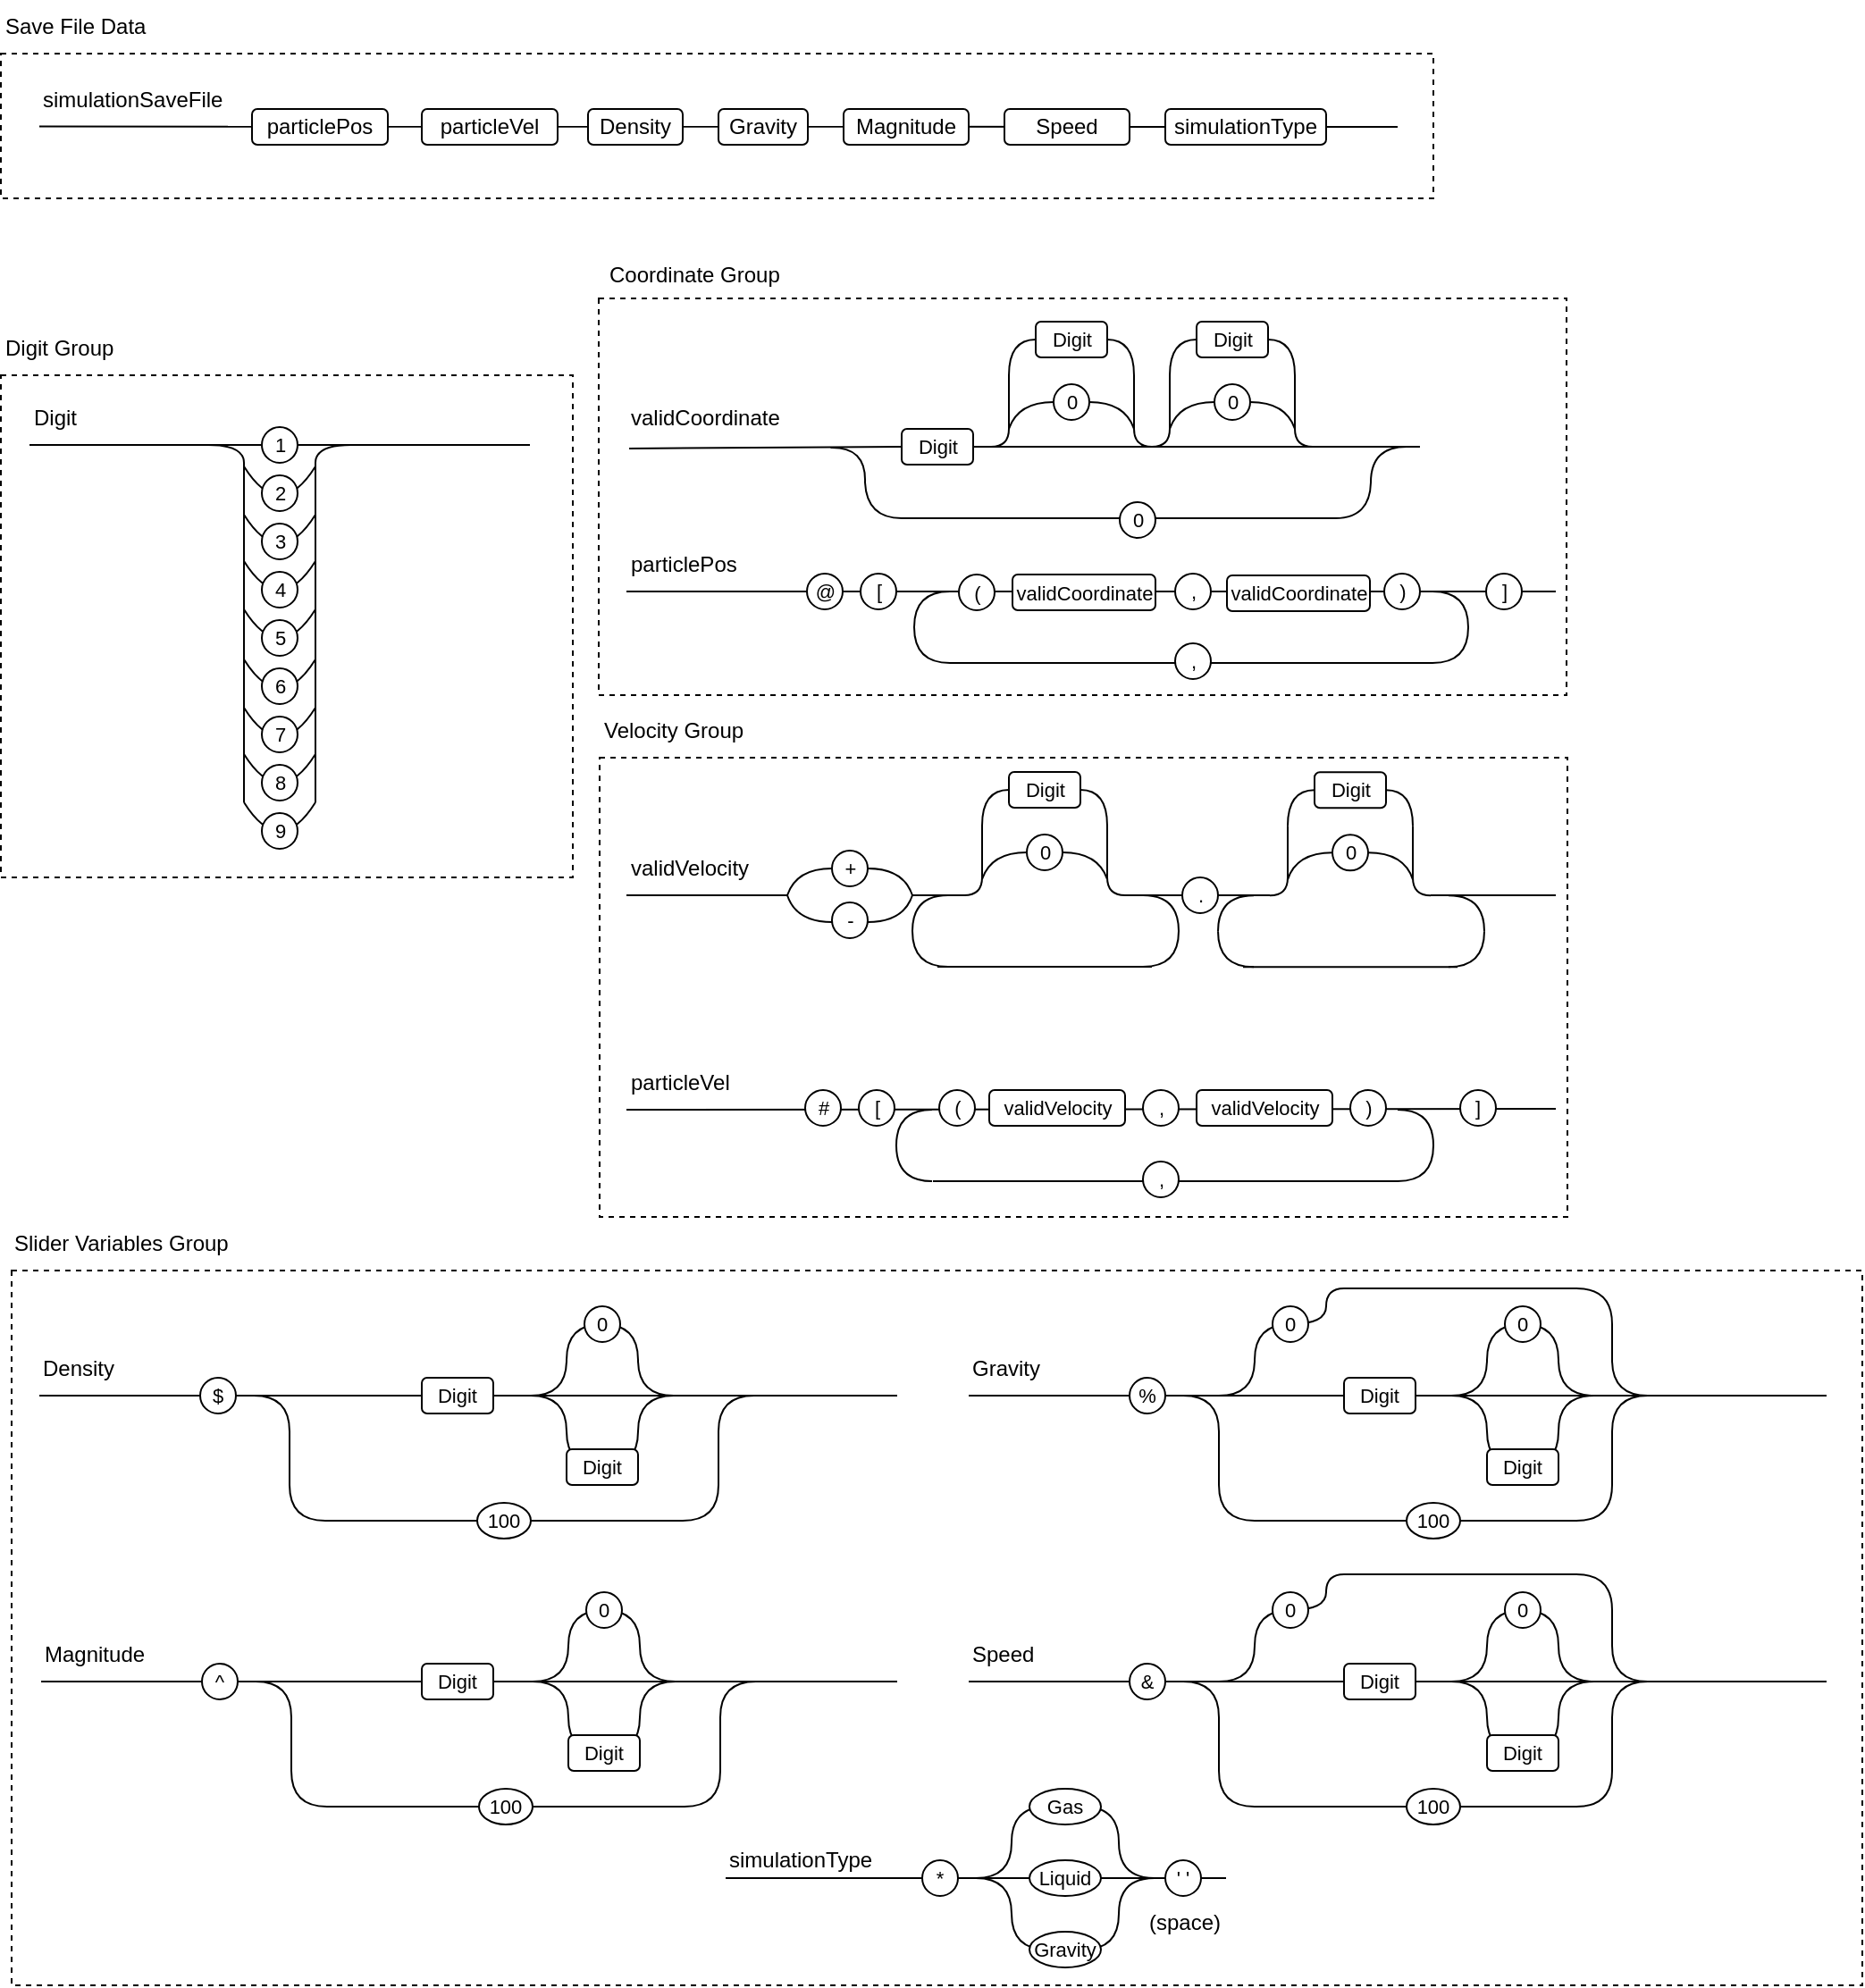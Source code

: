<mxfile version="24.4.3" type="device">
  <diagram name="Page-1" id="MdN1DUDBZdww9PVPYWuZ">
    <mxGraphModel dx="463" dy="1435" grid="1" gridSize="10" guides="1" tooltips="1" connect="1" arrows="1" fold="1" page="1" pageScale="1" pageWidth="827" pageHeight="1169" math="0" shadow="0">
      <root>
        <mxCell id="0" />
        <mxCell id="1" parent="0" />
        <mxCell id="5RgwJIrfcoMz2KBDrHFr-7" value="" style="rounded=0;whiteSpace=wrap;html=1;fillColor=none;dashed=1;" vertex="1" parent="1">
          <mxGeometry x="353" y="-24" width="541.5" height="222" as="geometry" />
        </mxCell>
        <mxCell id="68eKDMC-bbN40P5mF94e-356" value="" style="rounded=0;whiteSpace=wrap;html=1;fillColor=none;dashed=1;" parent="1" vertex="1">
          <mxGeometry x="353.5" y="233" width="541.5" height="257" as="geometry" />
        </mxCell>
        <mxCell id="68eKDMC-bbN40P5mF94e-359" value="" style="rounded=0;whiteSpace=wrap;html=1;fillColor=none;dashed=1;" parent="1" vertex="1">
          <mxGeometry x="24.5" y="520" width="1035.5" height="400" as="geometry" />
        </mxCell>
        <mxCell id="I69gD_4dZlkaCYN15ihD-1" value="simulationType" style="text;html=1;align=left;verticalAlign=middle;whiteSpace=wrap;rounded=0;" parent="1" vertex="1">
          <mxGeometry x="424" y="835" width="90" height="30" as="geometry" />
        </mxCell>
        <mxCell id="I69gD_4dZlkaCYN15ihD-2" value="validCoordinate" style="text;html=1;align=left;verticalAlign=middle;whiteSpace=wrap;rounded=0;" parent="1" vertex="1">
          <mxGeometry x="369.25" y="28" width="90" height="30" as="geometry" />
        </mxCell>
        <mxCell id="I69gD_4dZlkaCYN15ihD-3" value="particlePos" style="text;html=1;align=left;verticalAlign=middle;whiteSpace=wrap;rounded=0;" parent="1" vertex="1">
          <mxGeometry x="368.5" y="110" width="100" height="30" as="geometry" />
        </mxCell>
        <mxCell id="I69gD_4dZlkaCYN15ihD-9" value="" style="endArrow=none;html=1;rounded=0;" parent="1" edge="1">
          <mxGeometry width="50" height="50" relative="1" as="geometry">
            <mxPoint x="424" y="860" as="sourcePoint" />
            <mxPoint x="704" y="860" as="targetPoint" />
          </mxGeometry>
        </mxCell>
        <mxCell id="I69gD_4dZlkaCYN15ihD-15" value="Liquid" style="ellipse;whiteSpace=wrap;html=1;fillColor=default;fontSize=11;" parent="1" vertex="1">
          <mxGeometry x="594" y="850" width="40" height="20" as="geometry" />
        </mxCell>
        <mxCell id="I69gD_4dZlkaCYN15ihD-19" value="" style="endArrow=none;html=1;rounded=0;" parent="1" source="I69gD_4dZlkaCYN15ihD-20" edge="1">
          <mxGeometry width="50" height="50" relative="1" as="geometry">
            <mxPoint x="34.5" y="58" as="sourcePoint" />
            <mxPoint x="314.5" y="58" as="targetPoint" />
          </mxGeometry>
        </mxCell>
        <mxCell id="I69gD_4dZlkaCYN15ihD-21" value="" style="endArrow=none;html=1;rounded=0;" parent="1" target="I69gD_4dZlkaCYN15ihD-20" edge="1">
          <mxGeometry width="50" height="50" relative="1" as="geometry">
            <mxPoint x="34.5" y="58" as="sourcePoint" />
            <mxPoint x="314.5" y="58" as="targetPoint" />
          </mxGeometry>
        </mxCell>
        <mxCell id="I69gD_4dZlkaCYN15ihD-30" value="Digit" style="text;html=1;align=left;verticalAlign=middle;whiteSpace=wrap;rounded=0;" parent="1" vertex="1">
          <mxGeometry x="34.5" y="28" width="90" height="30" as="geometry" />
        </mxCell>
        <mxCell id="I69gD_4dZlkaCYN15ihD-32" value="" style="curved=1;endArrow=none;html=1;rounded=0;endFill=0;" parent="1" edge="1">
          <mxGeometry width="50" height="50" relative="1" as="geometry">
            <mxPoint x="154.5" y="258" as="sourcePoint" />
            <mxPoint x="154.5" y="68" as="targetPoint" />
            <Array as="points" />
          </mxGeometry>
        </mxCell>
        <mxCell id="I69gD_4dZlkaCYN15ihD-34" value="" style="curved=1;endArrow=none;html=1;rounded=0;endFill=0;" parent="1" edge="1">
          <mxGeometry width="50" height="50" relative="1" as="geometry">
            <mxPoint x="194.5" y="258" as="sourcePoint" />
            <mxPoint x="194.5" y="68" as="targetPoint" />
            <Array as="points" />
          </mxGeometry>
        </mxCell>
        <mxCell id="I69gD_4dZlkaCYN15ihD-35" value="" style="curved=1;endArrow=none;html=1;rounded=0;endFill=0;" parent="1" edge="1">
          <mxGeometry width="50" height="50" relative="1" as="geometry">
            <mxPoint x="194.5" y="258" as="sourcePoint" />
            <mxPoint x="154.5" y="258" as="targetPoint" />
            <Array as="points">
              <mxPoint x="174.5" y="290" />
            </Array>
          </mxGeometry>
        </mxCell>
        <mxCell id="I69gD_4dZlkaCYN15ihD-36" value="" style="curved=1;endArrow=none;html=1;rounded=0;endFill=0;" parent="1" edge="1">
          <mxGeometry width="50" height="50" relative="1" as="geometry">
            <mxPoint x="194.5" y="231" as="sourcePoint" />
            <mxPoint x="154.5" y="231" as="targetPoint" />
            <Array as="points">
              <mxPoint x="174.5" y="263" />
            </Array>
          </mxGeometry>
        </mxCell>
        <mxCell id="I69gD_4dZlkaCYN15ihD-37" value="" style="curved=1;endArrow=none;html=1;rounded=0;endFill=0;" parent="1" edge="1">
          <mxGeometry width="50" height="50" relative="1" as="geometry">
            <mxPoint x="194.5" y="205" as="sourcePoint" />
            <mxPoint x="154.5" y="205" as="targetPoint" />
            <Array as="points">
              <mxPoint x="174.5" y="237" />
            </Array>
          </mxGeometry>
        </mxCell>
        <mxCell id="I69gD_4dZlkaCYN15ihD-38" value="" style="curved=1;endArrow=none;html=1;rounded=0;endFill=0;" parent="1" edge="1">
          <mxGeometry width="50" height="50" relative="1" as="geometry">
            <mxPoint x="194.5" y="178" as="sourcePoint" />
            <mxPoint x="154.5" y="178" as="targetPoint" />
            <Array as="points">
              <mxPoint x="174.5" y="210" />
            </Array>
          </mxGeometry>
        </mxCell>
        <mxCell id="I69gD_4dZlkaCYN15ihD-39" value="" style="curved=1;endArrow=none;html=1;rounded=0;endFill=0;" parent="1" edge="1">
          <mxGeometry width="50" height="50" relative="1" as="geometry">
            <mxPoint x="194.5" y="150" as="sourcePoint" />
            <mxPoint x="154.5" y="150" as="targetPoint" />
            <Array as="points">
              <mxPoint x="174.5" y="182" />
            </Array>
          </mxGeometry>
        </mxCell>
        <mxCell id="I69gD_4dZlkaCYN15ihD-40" value="" style="curved=1;endArrow=none;html=1;rounded=0;endFill=0;" parent="1" edge="1">
          <mxGeometry width="50" height="50" relative="1" as="geometry">
            <mxPoint x="194.5" y="123" as="sourcePoint" />
            <mxPoint x="154.5" y="123" as="targetPoint" />
            <Array as="points">
              <mxPoint x="174.5" y="155" />
            </Array>
          </mxGeometry>
        </mxCell>
        <mxCell id="I69gD_4dZlkaCYN15ihD-41" value="" style="curved=1;endArrow=none;html=1;rounded=0;endFill=0;" parent="1" edge="1">
          <mxGeometry width="50" height="50" relative="1" as="geometry">
            <mxPoint x="194.5" y="97" as="sourcePoint" />
            <mxPoint x="154.5" y="97" as="targetPoint" />
            <Array as="points">
              <mxPoint x="174.5" y="129" />
            </Array>
          </mxGeometry>
        </mxCell>
        <mxCell id="I69gD_4dZlkaCYN15ihD-42" value="" style="curved=1;endArrow=none;html=1;rounded=0;endFill=0;" parent="1" edge="1">
          <mxGeometry width="50" height="50" relative="1" as="geometry">
            <mxPoint x="194.5" y="70" as="sourcePoint" />
            <mxPoint x="154.5" y="70" as="targetPoint" />
            <Array as="points">
              <mxPoint x="174.5" y="102" />
            </Array>
          </mxGeometry>
        </mxCell>
        <mxCell id="I69gD_4dZlkaCYN15ihD-43" value="" style="curved=1;endArrow=none;html=1;rounded=0;endFill=0;" parent="1" edge="1">
          <mxGeometry width="50" height="50" relative="1" as="geometry">
            <mxPoint x="214.5" y="58" as="sourcePoint" />
            <mxPoint x="194.5" y="68" as="targetPoint" />
            <Array as="points">
              <mxPoint x="194.5" y="58" />
            </Array>
          </mxGeometry>
        </mxCell>
        <mxCell id="I69gD_4dZlkaCYN15ihD-45" value="" style="curved=1;endArrow=none;html=1;rounded=0;endFill=0;" parent="1" edge="1">
          <mxGeometry width="50" height="50" relative="1" as="geometry">
            <mxPoint x="134.5" y="58" as="sourcePoint" />
            <mxPoint x="154.5" y="68" as="targetPoint" />
            <Array as="points">
              <mxPoint x="154.5" y="58" />
            </Array>
          </mxGeometry>
        </mxCell>
        <mxCell id="I69gD_4dZlkaCYN15ihD-20" value="1" style="ellipse;whiteSpace=wrap;html=1;fillColor=default;fontSize=11;" parent="1" vertex="1">
          <mxGeometry x="164.5" y="48" width="20" height="20" as="geometry" />
        </mxCell>
        <mxCell id="I69gD_4dZlkaCYN15ihD-22" value="2" style="ellipse;whiteSpace=wrap;html=1;fillColor=default;fontSize=11;" parent="1" vertex="1">
          <mxGeometry x="164.5" y="75" width="20" height="20" as="geometry" />
        </mxCell>
        <mxCell id="I69gD_4dZlkaCYN15ihD-23" value="3" style="ellipse;whiteSpace=wrap;html=1;fillColor=default;fontSize=11;" parent="1" vertex="1">
          <mxGeometry x="164.5" y="102" width="20" height="20" as="geometry" />
        </mxCell>
        <mxCell id="I69gD_4dZlkaCYN15ihD-24" value="4" style="ellipse;whiteSpace=wrap;html=1;fillColor=default;fontSize=11;" parent="1" vertex="1">
          <mxGeometry x="164.5" y="129" width="20" height="20" as="geometry" />
        </mxCell>
        <mxCell id="I69gD_4dZlkaCYN15ihD-25" value="5" style="ellipse;whiteSpace=wrap;html=1;fillColor=default;fontSize=11;" parent="1" vertex="1">
          <mxGeometry x="164.5" y="156" width="20" height="20" as="geometry" />
        </mxCell>
        <mxCell id="I69gD_4dZlkaCYN15ihD-26" value="6" style="ellipse;whiteSpace=wrap;html=1;fillColor=default;fontSize=11;" parent="1" vertex="1">
          <mxGeometry x="164.5" y="183" width="20" height="20" as="geometry" />
        </mxCell>
        <mxCell id="I69gD_4dZlkaCYN15ihD-27" value="7" style="ellipse;whiteSpace=wrap;html=1;fillColor=default;fontSize=11;" parent="1" vertex="1">
          <mxGeometry x="164.5" y="210" width="20" height="20" as="geometry" />
        </mxCell>
        <mxCell id="I69gD_4dZlkaCYN15ihD-28" value="8" style="ellipse;whiteSpace=wrap;html=1;fillColor=default;fontSize=11;" parent="1" vertex="1">
          <mxGeometry x="164.5" y="237" width="20" height="20" as="geometry" />
        </mxCell>
        <mxCell id="I69gD_4dZlkaCYN15ihD-29" value="9" style="ellipse;whiteSpace=wrap;html=1;fillColor=default;fontSize=11;" parent="1" vertex="1">
          <mxGeometry x="164.5" y="264" width="20" height="20" as="geometry" />
        </mxCell>
        <mxCell id="I69gD_4dZlkaCYN15ihD-46" value="" style="endArrow=none;html=1;rounded=0;entryX=0;entryY=0.5;entryDx=0;entryDy=0;" parent="1" target="I69gD_4dZlkaCYN15ihD-53" edge="1">
          <mxGeometry width="50" height="50" relative="1" as="geometry">
            <mxPoint x="370" y="60" as="sourcePoint" />
            <mxPoint x="542.5" y="59" as="targetPoint" />
          </mxGeometry>
        </mxCell>
        <mxCell id="I69gD_4dZlkaCYN15ihD-60" value="" style="endArrow=none;html=1;rounded=0;exitX=1;exitY=0.5;exitDx=0;exitDy=0;" parent="1" source="I69gD_4dZlkaCYN15ihD-53" edge="1">
          <mxGeometry width="50" height="50" relative="1" as="geometry">
            <mxPoint x="602.5" y="59" as="sourcePoint" />
            <mxPoint x="812.5" y="59" as="targetPoint" />
          </mxGeometry>
        </mxCell>
        <mxCell id="I69gD_4dZlkaCYN15ihD-53" value="&lt;font style=&quot;font-size: 11px;&quot;&gt;Digit&lt;/font&gt;" style="rounded=1;whiteSpace=wrap;html=1;" parent="1" vertex="1">
          <mxGeometry x="522.5" y="49" width="40" height="20" as="geometry" />
        </mxCell>
        <mxCell id="I69gD_4dZlkaCYN15ihD-67" value="0" style="ellipse;whiteSpace=wrap;html=1;fillColor=default;fontSize=11;flipV=1;" parent="1" vertex="1">
          <mxGeometry x="607.5" y="24" width="20" height="20" as="geometry" />
        </mxCell>
        <mxCell id="I69gD_4dZlkaCYN15ihD-66" value="&lt;font style=&quot;font-size: 11px;&quot;&gt;Digit&lt;/font&gt;" style="rounded=1;whiteSpace=wrap;html=1;" parent="1" vertex="1">
          <mxGeometry x="597.5" y="-11" width="40" height="20" as="geometry" />
        </mxCell>
        <mxCell id="68eKDMC-bbN40P5mF94e-4" value="" style="curved=1;endArrow=none;html=1;rounded=0;endFill=0;" parent="1" edge="1">
          <mxGeometry width="50" height="50" relative="1" as="geometry">
            <mxPoint x="607.5" y="34" as="sourcePoint" />
            <mxPoint x="582.5" y="49" as="targetPoint" />
            <Array as="points">
              <mxPoint x="587.5" y="34" />
            </Array>
          </mxGeometry>
        </mxCell>
        <mxCell id="68eKDMC-bbN40P5mF94e-5" value="" style="curved=1;endArrow=none;html=1;rounded=0;endFill=0;" parent="1" edge="1">
          <mxGeometry width="50" height="50" relative="1" as="geometry">
            <mxPoint x="627.5" y="34" as="sourcePoint" />
            <mxPoint x="652.5" y="49" as="targetPoint" />
            <Array as="points">
              <mxPoint x="647.5" y="34" />
            </Array>
          </mxGeometry>
        </mxCell>
        <mxCell id="68eKDMC-bbN40P5mF94e-6" value="" style="curved=1;endArrow=none;html=1;rounded=0;endFill=0;" parent="1" edge="1">
          <mxGeometry width="50" height="50" relative="1" as="geometry">
            <mxPoint x="637.5" y="-1" as="sourcePoint" />
            <mxPoint x="652.5" y="19" as="targetPoint" />
            <Array as="points">
              <mxPoint x="652.5" y="-1" />
            </Array>
          </mxGeometry>
        </mxCell>
        <mxCell id="68eKDMC-bbN40P5mF94e-7" value="" style="curved=1;endArrow=none;html=1;rounded=0;endFill=0;" parent="1" edge="1">
          <mxGeometry width="50" height="50" relative="1" as="geometry">
            <mxPoint x="597.5" y="-1" as="sourcePoint" />
            <mxPoint x="582.5" y="19" as="targetPoint" />
            <Array as="points">
              <mxPoint x="582.5" y="-1" />
            </Array>
          </mxGeometry>
        </mxCell>
        <mxCell id="68eKDMC-bbN40P5mF94e-9" value="" style="endArrow=none;html=1;rounded=0;" parent="1" edge="1">
          <mxGeometry width="50" height="50" relative="1" as="geometry">
            <mxPoint x="652.5" y="19" as="sourcePoint" />
            <mxPoint x="652.5" y="49" as="targetPoint" />
          </mxGeometry>
        </mxCell>
        <mxCell id="68eKDMC-bbN40P5mF94e-10" value="" style="endArrow=none;html=1;rounded=0;" parent="1" edge="1">
          <mxGeometry width="50" height="50" relative="1" as="geometry">
            <mxPoint x="582.5" y="19" as="sourcePoint" />
            <mxPoint x="582.5" y="49" as="targetPoint" />
          </mxGeometry>
        </mxCell>
        <mxCell id="68eKDMC-bbN40P5mF94e-11" value="" style="curved=1;endArrow=none;html=1;rounded=0;endFill=0;" parent="1" edge="1">
          <mxGeometry width="50" height="50" relative="1" as="geometry">
            <mxPoint x="582.5" y="49" as="sourcePoint" />
            <mxPoint x="572.5" y="59" as="targetPoint" />
            <Array as="points">
              <mxPoint x="582.5" y="59" />
            </Array>
          </mxGeometry>
        </mxCell>
        <mxCell id="68eKDMC-bbN40P5mF94e-14" value="" style="curved=1;endArrow=none;html=1;rounded=0;endFill=0;" parent="1" edge="1">
          <mxGeometry width="50" height="50" relative="1" as="geometry">
            <mxPoint x="652.5" y="49" as="sourcePoint" />
            <mxPoint x="662.5" y="59" as="targetPoint" />
            <Array as="points">
              <mxPoint x="652.5" y="59" />
            </Array>
          </mxGeometry>
        </mxCell>
        <mxCell id="68eKDMC-bbN40P5mF94e-21" value="0" style="ellipse;whiteSpace=wrap;html=1;fillColor=default;fontSize=11;flipV=1;" parent="1" vertex="1">
          <mxGeometry x="697.5" y="24" width="20" height="20" as="geometry" />
        </mxCell>
        <mxCell id="68eKDMC-bbN40P5mF94e-22" value="&lt;font style=&quot;font-size: 11px;&quot;&gt;Digit&lt;/font&gt;" style="rounded=1;whiteSpace=wrap;html=1;" parent="1" vertex="1">
          <mxGeometry x="687.5" y="-11" width="40" height="20" as="geometry" />
        </mxCell>
        <mxCell id="68eKDMC-bbN40P5mF94e-23" value="" style="curved=1;endArrow=none;html=1;rounded=0;endFill=0;" parent="1" edge="1">
          <mxGeometry width="50" height="50" relative="1" as="geometry">
            <mxPoint x="697.5" y="34" as="sourcePoint" />
            <mxPoint x="672.5" y="49" as="targetPoint" />
            <Array as="points">
              <mxPoint x="677.5" y="34" />
            </Array>
          </mxGeometry>
        </mxCell>
        <mxCell id="68eKDMC-bbN40P5mF94e-24" value="" style="curved=1;endArrow=none;html=1;rounded=0;endFill=0;" parent="1" edge="1">
          <mxGeometry width="50" height="50" relative="1" as="geometry">
            <mxPoint x="717.5" y="34" as="sourcePoint" />
            <mxPoint x="742.5" y="49" as="targetPoint" />
            <Array as="points">
              <mxPoint x="737.5" y="34" />
            </Array>
          </mxGeometry>
        </mxCell>
        <mxCell id="68eKDMC-bbN40P5mF94e-25" value="" style="curved=1;endArrow=none;html=1;rounded=0;endFill=0;" parent="1" edge="1">
          <mxGeometry width="50" height="50" relative="1" as="geometry">
            <mxPoint x="727.5" y="-1" as="sourcePoint" />
            <mxPoint x="742.5" y="19" as="targetPoint" />
            <Array as="points">
              <mxPoint x="742.5" y="-1" />
            </Array>
          </mxGeometry>
        </mxCell>
        <mxCell id="68eKDMC-bbN40P5mF94e-26" value="" style="curved=1;endArrow=none;html=1;rounded=0;endFill=0;" parent="1" edge="1">
          <mxGeometry width="50" height="50" relative="1" as="geometry">
            <mxPoint x="687.5" y="-1" as="sourcePoint" />
            <mxPoint x="672.5" y="19" as="targetPoint" />
            <Array as="points">
              <mxPoint x="672.5" y="-1" />
            </Array>
          </mxGeometry>
        </mxCell>
        <mxCell id="68eKDMC-bbN40P5mF94e-27" value="" style="endArrow=none;html=1;rounded=0;" parent="1" edge="1">
          <mxGeometry width="50" height="50" relative="1" as="geometry">
            <mxPoint x="742.5" y="19" as="sourcePoint" />
            <mxPoint x="742.5" y="49" as="targetPoint" />
          </mxGeometry>
        </mxCell>
        <mxCell id="68eKDMC-bbN40P5mF94e-28" value="" style="endArrow=none;html=1;rounded=0;" parent="1" edge="1">
          <mxGeometry width="50" height="50" relative="1" as="geometry">
            <mxPoint x="672.5" y="19" as="sourcePoint" />
            <mxPoint x="672.5" y="49" as="targetPoint" />
          </mxGeometry>
        </mxCell>
        <mxCell id="68eKDMC-bbN40P5mF94e-29" value="" style="curved=1;endArrow=none;html=1;rounded=0;endFill=0;" parent="1" edge="1">
          <mxGeometry width="50" height="50" relative="1" as="geometry">
            <mxPoint x="672.5" y="49" as="sourcePoint" />
            <mxPoint x="662.5" y="59" as="targetPoint" />
            <Array as="points">
              <mxPoint x="672.5" y="59" />
            </Array>
          </mxGeometry>
        </mxCell>
        <mxCell id="68eKDMC-bbN40P5mF94e-30" value="" style="curved=1;endArrow=none;html=1;rounded=0;endFill=0;" parent="1" edge="1">
          <mxGeometry width="50" height="50" relative="1" as="geometry">
            <mxPoint x="742.5" y="49" as="sourcePoint" />
            <mxPoint x="752.5" y="59" as="targetPoint" />
            <Array as="points">
              <mxPoint x="742.5" y="59" />
            </Array>
          </mxGeometry>
        </mxCell>
        <mxCell id="68eKDMC-bbN40P5mF94e-56" value="particleVel" style="text;html=1;align=left;verticalAlign=middle;whiteSpace=wrap;rounded=0;" parent="1" vertex="1">
          <mxGeometry x="368.5" y="400" width="90" height="30" as="geometry" />
        </mxCell>
        <mxCell id="68eKDMC-bbN40P5mF94e-57" value="" style="endArrow=none;html=1;rounded=0;" parent="1" edge="1">
          <mxGeometry width="50" height="50" relative="1" as="geometry">
            <mxPoint x="368.5" y="430" as="sourcePoint" />
            <mxPoint x="888.5" y="429.5" as="targetPoint" />
          </mxGeometry>
        </mxCell>
        <mxCell id="68eKDMC-bbN40P5mF94e-58" value="" style="endArrow=none;html=1;rounded=0;" parent="1" edge="1">
          <mxGeometry width="50" height="50" relative="1" as="geometry">
            <mxPoint x="368.5" y="140" as="sourcePoint" />
            <mxPoint x="888.5" y="140" as="targetPoint" />
          </mxGeometry>
        </mxCell>
        <mxCell id="68eKDMC-bbN40P5mF94e-60" value="(" style="ellipse;whiteSpace=wrap;html=1;fillColor=default;fontSize=11;flipV=1;" parent="1" vertex="1">
          <mxGeometry x="554.5" y="130.5" width="20" height="20" as="geometry" />
        </mxCell>
        <mxCell id="68eKDMC-bbN40P5mF94e-61" value="," style="ellipse;whiteSpace=wrap;html=1;fillColor=default;fontSize=11;flipV=1;" parent="1" vertex="1">
          <mxGeometry x="675.5" y="130" width="20" height="20" as="geometry" />
        </mxCell>
        <mxCell id="68eKDMC-bbN40P5mF94e-63" value="&lt;span style=&quot;font-size: 11px;&quot;&gt;validCoordinate&lt;/span&gt;" style="rounded=1;whiteSpace=wrap;html=1;" parent="1" vertex="1">
          <mxGeometry x="704.5" y="131" width="80" height="20" as="geometry" />
        </mxCell>
        <mxCell id="68eKDMC-bbN40P5mF94e-64" value=")" style="ellipse;whiteSpace=wrap;html=1;fillColor=default;fontSize=11;flipV=1;" parent="1" vertex="1">
          <mxGeometry x="792.5" y="130" width="20" height="20" as="geometry" />
        </mxCell>
        <mxCell id="68eKDMC-bbN40P5mF94e-65" value="@" style="ellipse;whiteSpace=wrap;html=1;fillColor=default;fontSize=11;flipV=1;" parent="1" vertex="1">
          <mxGeometry x="469.5" y="130" width="20" height="20" as="geometry" />
        </mxCell>
        <mxCell id="68eKDMC-bbN40P5mF94e-66" value="[" style="ellipse;whiteSpace=wrap;html=1;fillColor=default;fontSize=11;flipV=1;" parent="1" vertex="1">
          <mxGeometry x="499.5" y="130" width="20" height="20" as="geometry" />
        </mxCell>
        <mxCell id="68eKDMC-bbN40P5mF94e-67" value="]" style="ellipse;whiteSpace=wrap;html=1;fillColor=default;fontSize=11;flipV=1;" parent="1" vertex="1">
          <mxGeometry x="849.5" y="130" width="20" height="20" as="geometry" />
        </mxCell>
        <mxCell id="68eKDMC-bbN40P5mF94e-68" value="&lt;font style=&quot;font-size: 11px;&quot;&gt;validCoordinate&lt;/font&gt;" style="rounded=1;whiteSpace=wrap;html=1;" parent="1" vertex="1">
          <mxGeometry x="584.5" y="130.5" width="80" height="20" as="geometry" />
        </mxCell>
        <mxCell id="68eKDMC-bbN40P5mF94e-69" value="" style="curved=1;endArrow=none;html=1;rounded=0;endFill=0;" parent="1" edge="1">
          <mxGeometry width="50" height="50" relative="1" as="geometry">
            <mxPoint x="549.5" y="140" as="sourcePoint" />
            <mxPoint x="529.5" y="160" as="targetPoint" />
            <Array as="points">
              <mxPoint x="529.5" y="140" />
            </Array>
          </mxGeometry>
        </mxCell>
        <mxCell id="68eKDMC-bbN40P5mF94e-71" value="" style="curved=1;endArrow=none;html=1;rounded=0;endFill=0;" parent="1" edge="1">
          <mxGeometry width="50" height="50" relative="1" as="geometry">
            <mxPoint x="549.5" y="180" as="sourcePoint" />
            <mxPoint x="529.5" y="160" as="targetPoint" />
            <Array as="points">
              <mxPoint x="529.5" y="180" />
            </Array>
          </mxGeometry>
        </mxCell>
        <mxCell id="68eKDMC-bbN40P5mF94e-72" value="" style="curved=1;endArrow=none;html=1;rounded=0;endFill=0;" parent="1" edge="1">
          <mxGeometry width="50" height="50" relative="1" as="geometry">
            <mxPoint x="819.5" y="140" as="sourcePoint" />
            <mxPoint x="839.5" y="160" as="targetPoint" />
            <Array as="points">
              <mxPoint x="839.5" y="140" />
            </Array>
          </mxGeometry>
        </mxCell>
        <mxCell id="68eKDMC-bbN40P5mF94e-73" value="" style="curved=1;endArrow=none;html=1;rounded=0;endFill=0;" parent="1" edge="1">
          <mxGeometry width="50" height="50" relative="1" as="geometry">
            <mxPoint x="819.5" y="180" as="sourcePoint" />
            <mxPoint x="839.5" y="160" as="targetPoint" />
            <Array as="points">
              <mxPoint x="839.5" y="180" />
            </Array>
          </mxGeometry>
        </mxCell>
        <mxCell id="68eKDMC-bbN40P5mF94e-74" value="" style="endArrow=none;html=1;rounded=0;" parent="1" edge="1">
          <mxGeometry width="50" height="50" relative="1" as="geometry">
            <mxPoint x="549.5" y="180" as="sourcePoint" />
            <mxPoint x="819.5" y="180" as="targetPoint" />
          </mxGeometry>
        </mxCell>
        <mxCell id="68eKDMC-bbN40P5mF94e-76" value="#" style="ellipse;whiteSpace=wrap;html=1;fillColor=default;fontSize=11;flipV=1;" parent="1" vertex="1">
          <mxGeometry x="468.5" y="419" width="20" height="20" as="geometry" />
        </mxCell>
        <mxCell id="68eKDMC-bbN40P5mF94e-77" value="[" style="ellipse;whiteSpace=wrap;html=1;fillColor=default;fontSize=11;flipV=1;" parent="1" vertex="1">
          <mxGeometry x="498.5" y="419" width="20" height="20" as="geometry" />
        </mxCell>
        <mxCell id="68eKDMC-bbN40P5mF94e-78" value="]" style="ellipse;whiteSpace=wrap;html=1;fillColor=default;fontSize=11;flipV=1;" parent="1" vertex="1">
          <mxGeometry x="835" y="419" width="20" height="20" as="geometry" />
        </mxCell>
        <mxCell id="68eKDMC-bbN40P5mF94e-79" value="" style="endArrow=none;html=1;rounded=0;" parent="1" edge="1">
          <mxGeometry width="50" height="50" relative="1" as="geometry">
            <mxPoint x="528.5" y="310" as="sourcePoint" />
            <mxPoint x="558.5" y="310" as="targetPoint" />
          </mxGeometry>
        </mxCell>
        <mxCell id="68eKDMC-bbN40P5mF94e-80" value="validVelocity" style="text;html=1;align=left;verticalAlign=middle;whiteSpace=wrap;rounded=0;" parent="1" vertex="1">
          <mxGeometry x="368.5" y="280" width="90" height="30" as="geometry" />
        </mxCell>
        <mxCell id="68eKDMC-bbN40P5mF94e-81" value="0" style="ellipse;whiteSpace=wrap;html=1;fillColor=default;fontSize=11;flipV=1;" parent="1" vertex="1">
          <mxGeometry x="763.5" y="276.16" width="20" height="20" as="geometry" />
        </mxCell>
        <mxCell id="68eKDMC-bbN40P5mF94e-82" value="&lt;font style=&quot;font-size: 11px;&quot;&gt;Digit&lt;/font&gt;" style="rounded=1;whiteSpace=wrap;html=1;" parent="1" vertex="1">
          <mxGeometry x="753.5" y="241.16" width="40" height="20" as="geometry" />
        </mxCell>
        <mxCell id="68eKDMC-bbN40P5mF94e-83" value="" style="curved=1;endArrow=none;html=1;rounded=0;endFill=0;" parent="1" edge="1">
          <mxGeometry width="50" height="50" relative="1" as="geometry">
            <mxPoint x="763.5" y="286.16" as="sourcePoint" />
            <mxPoint x="738.5" y="301.16" as="targetPoint" />
            <Array as="points">
              <mxPoint x="743.5" y="286.16" />
            </Array>
          </mxGeometry>
        </mxCell>
        <mxCell id="68eKDMC-bbN40P5mF94e-84" value="" style="curved=1;endArrow=none;html=1;rounded=0;endFill=0;" parent="1" edge="1">
          <mxGeometry width="50" height="50" relative="1" as="geometry">
            <mxPoint x="783.5" y="286.16" as="sourcePoint" />
            <mxPoint x="808.5" y="301.16" as="targetPoint" />
            <Array as="points">
              <mxPoint x="803.5" y="286.16" />
            </Array>
          </mxGeometry>
        </mxCell>
        <mxCell id="68eKDMC-bbN40P5mF94e-85" value="" style="curved=1;endArrow=none;html=1;rounded=0;endFill=0;" parent="1" edge="1">
          <mxGeometry width="50" height="50" relative="1" as="geometry">
            <mxPoint x="793.5" y="251.16" as="sourcePoint" />
            <mxPoint x="808.5" y="271.16" as="targetPoint" />
            <Array as="points">
              <mxPoint x="808.5" y="251.16" />
            </Array>
          </mxGeometry>
        </mxCell>
        <mxCell id="68eKDMC-bbN40P5mF94e-86" value="" style="curved=1;endArrow=none;html=1;rounded=0;endFill=0;" parent="1" edge="1">
          <mxGeometry width="50" height="50" relative="1" as="geometry">
            <mxPoint x="753.5" y="251.16" as="sourcePoint" />
            <mxPoint x="738.5" y="271.16" as="targetPoint" />
            <Array as="points">
              <mxPoint x="738.5" y="251.16" />
            </Array>
          </mxGeometry>
        </mxCell>
        <mxCell id="68eKDMC-bbN40P5mF94e-87" value="" style="endArrow=none;html=1;rounded=0;" parent="1" edge="1">
          <mxGeometry width="50" height="50" relative="1" as="geometry">
            <mxPoint x="808.5" y="271.16" as="sourcePoint" />
            <mxPoint x="808.5" y="301.16" as="targetPoint" />
          </mxGeometry>
        </mxCell>
        <mxCell id="68eKDMC-bbN40P5mF94e-88" value="" style="endArrow=none;html=1;rounded=0;" parent="1" edge="1">
          <mxGeometry width="50" height="50" relative="1" as="geometry">
            <mxPoint x="738.5" y="271.16" as="sourcePoint" />
            <mxPoint x="738.5" y="301.16" as="targetPoint" />
          </mxGeometry>
        </mxCell>
        <mxCell id="68eKDMC-bbN40P5mF94e-89" value="" style="curved=1;endArrow=none;html=1;rounded=0;endFill=0;" parent="1" edge="1">
          <mxGeometry width="50" height="50" relative="1" as="geometry">
            <mxPoint x="738.5" y="300.16" as="sourcePoint" />
            <mxPoint x="728.5" y="310.16" as="targetPoint" />
            <Array as="points">
              <mxPoint x="738.5" y="310.16" />
            </Array>
          </mxGeometry>
        </mxCell>
        <mxCell id="68eKDMC-bbN40P5mF94e-90" value="" style="curved=1;endArrow=none;html=1;rounded=0;endFill=0;" parent="1" edge="1">
          <mxGeometry width="50" height="50" relative="1" as="geometry">
            <mxPoint x="808.5" y="300.16" as="sourcePoint" />
            <mxPoint x="818.5" y="310.16" as="targetPoint" />
            <Array as="points">
              <mxPoint x="808.5" y="310.16" />
            </Array>
          </mxGeometry>
        </mxCell>
        <mxCell id="68eKDMC-bbN40P5mF94e-93" value="" style="curved=1;endArrow=none;html=1;rounded=0;endFill=0;" parent="1" edge="1">
          <mxGeometry width="50" height="50" relative="1" as="geometry">
            <mxPoint x="719.5" y="310.16" as="sourcePoint" />
            <mxPoint x="699.5" y="330.16" as="targetPoint" />
            <Array as="points">
              <mxPoint x="699.5" y="310.16" />
            </Array>
          </mxGeometry>
        </mxCell>
        <mxCell id="68eKDMC-bbN40P5mF94e-94" value="" style="curved=1;endArrow=none;html=1;rounded=0;endFill=0;" parent="1" edge="1">
          <mxGeometry width="50" height="50" relative="1" as="geometry">
            <mxPoint x="719.5" y="350.16" as="sourcePoint" />
            <mxPoint x="699.5" y="330.16" as="targetPoint" />
            <Array as="points">
              <mxPoint x="699.5" y="350.16" />
            </Array>
          </mxGeometry>
        </mxCell>
        <mxCell id="68eKDMC-bbN40P5mF94e-95" value="" style="curved=1;endArrow=none;html=1;rounded=0;endFill=0;" parent="1" edge="1">
          <mxGeometry width="50" height="50" relative="1" as="geometry">
            <mxPoint x="828.5" y="310.16" as="sourcePoint" />
            <mxPoint x="848.5" y="330.16" as="targetPoint" />
            <Array as="points">
              <mxPoint x="848.5" y="310.16" />
            </Array>
          </mxGeometry>
        </mxCell>
        <mxCell id="68eKDMC-bbN40P5mF94e-96" value="" style="curved=1;endArrow=none;html=1;rounded=0;endFill=0;" parent="1" edge="1">
          <mxGeometry width="50" height="50" relative="1" as="geometry">
            <mxPoint x="828.5" y="350.16" as="sourcePoint" />
            <mxPoint x="848.5" y="330.16" as="targetPoint" />
            <Array as="points">
              <mxPoint x="848.5" y="350.16" />
            </Array>
          </mxGeometry>
        </mxCell>
        <mxCell id="68eKDMC-bbN40P5mF94e-97" value="" style="endArrow=none;html=1;rounded=0;" parent="1" edge="1">
          <mxGeometry width="50" height="50" relative="1" as="geometry">
            <mxPoint x="713.5" y="350.16" as="sourcePoint" />
            <mxPoint x="833.5" y="350.16" as="targetPoint" />
          </mxGeometry>
        </mxCell>
        <mxCell id="68eKDMC-bbN40P5mF94e-98" value="" style="endArrow=none;html=1;rounded=0;" parent="1" edge="1">
          <mxGeometry width="50" height="50" relative="1" as="geometry">
            <mxPoint x="818.5" y="310" as="sourcePoint" />
            <mxPoint x="888.5" y="310" as="targetPoint" />
          </mxGeometry>
        </mxCell>
        <mxCell id="68eKDMC-bbN40P5mF94e-116" value="0" style="ellipse;whiteSpace=wrap;html=1;fillColor=default;fontSize=11;flipV=1;" parent="1" vertex="1">
          <mxGeometry x="592.5" y="276" width="20" height="20" as="geometry" />
        </mxCell>
        <mxCell id="68eKDMC-bbN40P5mF94e-117" value="&lt;font style=&quot;font-size: 11px;&quot;&gt;Digit&lt;/font&gt;" style="rounded=1;whiteSpace=wrap;html=1;" parent="1" vertex="1">
          <mxGeometry x="582.5" y="241" width="40" height="20" as="geometry" />
        </mxCell>
        <mxCell id="68eKDMC-bbN40P5mF94e-118" value="" style="curved=1;endArrow=none;html=1;rounded=0;endFill=0;" parent="1" edge="1">
          <mxGeometry width="50" height="50" relative="1" as="geometry">
            <mxPoint x="592.5" y="286" as="sourcePoint" />
            <mxPoint x="567.5" y="301" as="targetPoint" />
            <Array as="points">
              <mxPoint x="572.5" y="286" />
            </Array>
          </mxGeometry>
        </mxCell>
        <mxCell id="68eKDMC-bbN40P5mF94e-119" value="" style="curved=1;endArrow=none;html=1;rounded=0;endFill=0;" parent="1" edge="1">
          <mxGeometry width="50" height="50" relative="1" as="geometry">
            <mxPoint x="612.5" y="286" as="sourcePoint" />
            <mxPoint x="637.5" y="301" as="targetPoint" />
            <Array as="points">
              <mxPoint x="632.5" y="286" />
            </Array>
          </mxGeometry>
        </mxCell>
        <mxCell id="68eKDMC-bbN40P5mF94e-120" value="" style="curved=1;endArrow=none;html=1;rounded=0;endFill=0;" parent="1" edge="1">
          <mxGeometry width="50" height="50" relative="1" as="geometry">
            <mxPoint x="622.5" y="251" as="sourcePoint" />
            <mxPoint x="637.5" y="271" as="targetPoint" />
            <Array as="points">
              <mxPoint x="637.5" y="251" />
            </Array>
          </mxGeometry>
        </mxCell>
        <mxCell id="68eKDMC-bbN40P5mF94e-121" value="" style="curved=1;endArrow=none;html=1;rounded=0;endFill=0;" parent="1" edge="1">
          <mxGeometry width="50" height="50" relative="1" as="geometry">
            <mxPoint x="582.5" y="251" as="sourcePoint" />
            <mxPoint x="567.5" y="271" as="targetPoint" />
            <Array as="points">
              <mxPoint x="567.5" y="251" />
            </Array>
          </mxGeometry>
        </mxCell>
        <mxCell id="68eKDMC-bbN40P5mF94e-122" value="" style="endArrow=none;html=1;rounded=0;" parent="1" edge="1">
          <mxGeometry width="50" height="50" relative="1" as="geometry">
            <mxPoint x="637.5" y="271" as="sourcePoint" />
            <mxPoint x="637.5" y="301" as="targetPoint" />
          </mxGeometry>
        </mxCell>
        <mxCell id="68eKDMC-bbN40P5mF94e-123" value="" style="endArrow=none;html=1;rounded=0;" parent="1" edge="1">
          <mxGeometry width="50" height="50" relative="1" as="geometry">
            <mxPoint x="567.5" y="271" as="sourcePoint" />
            <mxPoint x="567.5" y="301" as="targetPoint" />
          </mxGeometry>
        </mxCell>
        <mxCell id="68eKDMC-bbN40P5mF94e-124" value="" style="curved=1;endArrow=none;html=1;rounded=0;endFill=0;" parent="1" edge="1">
          <mxGeometry width="50" height="50" relative="1" as="geometry">
            <mxPoint x="567.5" y="300" as="sourcePoint" />
            <mxPoint x="557.5" y="310" as="targetPoint" />
            <Array as="points">
              <mxPoint x="567.5" y="310" />
            </Array>
          </mxGeometry>
        </mxCell>
        <mxCell id="68eKDMC-bbN40P5mF94e-125" value="" style="curved=1;endArrow=none;html=1;rounded=0;endFill=0;" parent="1" edge="1">
          <mxGeometry width="50" height="50" relative="1" as="geometry">
            <mxPoint x="637.5" y="300" as="sourcePoint" />
            <mxPoint x="647.5" y="310" as="targetPoint" />
            <Array as="points">
              <mxPoint x="637.5" y="310" />
            </Array>
          </mxGeometry>
        </mxCell>
        <mxCell id="68eKDMC-bbN40P5mF94e-126" value="" style="curved=1;endArrow=none;html=1;rounded=0;endFill=0;" parent="1" edge="1">
          <mxGeometry width="50" height="50" relative="1" as="geometry">
            <mxPoint x="548.5" y="310" as="sourcePoint" />
            <mxPoint x="528.5" y="330" as="targetPoint" />
            <Array as="points">
              <mxPoint x="528.5" y="310" />
            </Array>
          </mxGeometry>
        </mxCell>
        <mxCell id="68eKDMC-bbN40P5mF94e-127" value="" style="curved=1;endArrow=none;html=1;rounded=0;endFill=0;" parent="1" edge="1">
          <mxGeometry width="50" height="50" relative="1" as="geometry">
            <mxPoint x="548.5" y="350" as="sourcePoint" />
            <mxPoint x="528.5" y="330" as="targetPoint" />
            <Array as="points">
              <mxPoint x="528.5" y="350" />
            </Array>
          </mxGeometry>
        </mxCell>
        <mxCell id="68eKDMC-bbN40P5mF94e-128" value="" style="curved=1;endArrow=none;html=1;rounded=0;endFill=0;" parent="1" edge="1">
          <mxGeometry width="50" height="50" relative="1" as="geometry">
            <mxPoint x="657.5" y="310" as="sourcePoint" />
            <mxPoint x="677.5" y="330" as="targetPoint" />
            <Array as="points">
              <mxPoint x="677.5" y="310" />
            </Array>
          </mxGeometry>
        </mxCell>
        <mxCell id="68eKDMC-bbN40P5mF94e-129" value="" style="curved=1;endArrow=none;html=1;rounded=0;endFill=0;" parent="1" edge="1">
          <mxGeometry width="50" height="50" relative="1" as="geometry">
            <mxPoint x="657.5" y="350" as="sourcePoint" />
            <mxPoint x="677.5" y="330" as="targetPoint" />
            <Array as="points">
              <mxPoint x="677.5" y="350" />
            </Array>
          </mxGeometry>
        </mxCell>
        <mxCell id="68eKDMC-bbN40P5mF94e-130" value="" style="endArrow=none;html=1;rounded=0;" parent="1" edge="1">
          <mxGeometry width="50" height="50" relative="1" as="geometry">
            <mxPoint x="542.5" y="350" as="sourcePoint" />
            <mxPoint x="662.5" y="350" as="targetPoint" />
          </mxGeometry>
        </mxCell>
        <mxCell id="68eKDMC-bbN40P5mF94e-132" value="&lt;font style=&quot;font-size: 11px;&quot;&gt;validVelocity&lt;/font&gt;" style="rounded=1;whiteSpace=wrap;html=1;" parent="1" vertex="1">
          <mxGeometry x="571.5" y="419" width="76" height="20" as="geometry" />
        </mxCell>
        <mxCell id="68eKDMC-bbN40P5mF94e-134" value="" style="endArrow=none;html=1;rounded=0;" parent="1" edge="1">
          <mxGeometry width="50" height="50" relative="1" as="geometry">
            <mxPoint x="368.5" y="310" as="sourcePoint" />
            <mxPoint x="458.5" y="310" as="targetPoint" />
          </mxGeometry>
        </mxCell>
        <mxCell id="68eKDMC-bbN40P5mF94e-138" value="+" style="ellipse;whiteSpace=wrap;html=1;fillColor=default;fontSize=11;flipV=1;" parent="1" vertex="1">
          <mxGeometry x="483.5" y="285" width="20" height="20" as="geometry" />
        </mxCell>
        <mxCell id="68eKDMC-bbN40P5mF94e-139" value="" style="curved=1;endArrow=none;html=1;rounded=0;endFill=0;" parent="1" edge="1">
          <mxGeometry width="50" height="50" relative="1" as="geometry">
            <mxPoint x="483.5" y="295" as="sourcePoint" />
            <mxPoint x="458.5" y="310" as="targetPoint" />
            <Array as="points">
              <mxPoint x="463.5" y="295" />
            </Array>
          </mxGeometry>
        </mxCell>
        <mxCell id="68eKDMC-bbN40P5mF94e-140" value="" style="curved=1;endArrow=none;html=1;rounded=0;endFill=0;" parent="1" edge="1">
          <mxGeometry width="50" height="50" relative="1" as="geometry">
            <mxPoint x="503.5" y="295" as="sourcePoint" />
            <mxPoint x="528.5" y="310" as="targetPoint" />
            <Array as="points">
              <mxPoint x="523.5" y="295" />
            </Array>
          </mxGeometry>
        </mxCell>
        <mxCell id="68eKDMC-bbN40P5mF94e-141" value="" style="curved=1;endArrow=none;html=1;rounded=0;endFill=0;" parent="1" edge="1">
          <mxGeometry width="50" height="50" relative="1" as="geometry">
            <mxPoint x="483.5" y="325" as="sourcePoint" />
            <mxPoint x="458.5" y="310" as="targetPoint" />
            <Array as="points">
              <mxPoint x="463.5" y="325" />
            </Array>
          </mxGeometry>
        </mxCell>
        <mxCell id="68eKDMC-bbN40P5mF94e-142" value="" style="curved=1;endArrow=none;html=1;rounded=0;endFill=0;" parent="1" edge="1">
          <mxGeometry width="50" height="50" relative="1" as="geometry">
            <mxPoint x="503.5" y="325" as="sourcePoint" />
            <mxPoint x="528.5" y="310" as="targetPoint" />
            <Array as="points">
              <mxPoint x="523.5" y="325" />
            </Array>
          </mxGeometry>
        </mxCell>
        <mxCell id="68eKDMC-bbN40P5mF94e-143" value="-" style="ellipse;whiteSpace=wrap;html=1;fillColor=default;fontSize=11;flipV=1;" parent="1" vertex="1">
          <mxGeometry x="483.5" y="314" width="20" height="20" as="geometry" />
        </mxCell>
        <mxCell id="68eKDMC-bbN40P5mF94e-144" value="," style="ellipse;whiteSpace=wrap;html=1;fillColor=default;fontSize=11;flipV=1;" parent="1" vertex="1">
          <mxGeometry x="657.5" y="419" width="20" height="20" as="geometry" />
        </mxCell>
        <mxCell id="68eKDMC-bbN40P5mF94e-145" value="&lt;font style=&quot;font-size: 11px;&quot;&gt;validVelocity&lt;/font&gt;" style="rounded=1;whiteSpace=wrap;html=1;" parent="1" vertex="1">
          <mxGeometry x="687.5" y="419" width="76" height="20" as="geometry" />
        </mxCell>
        <mxCell id="68eKDMC-bbN40P5mF94e-146" value="" style="curved=1;endArrow=none;html=1;rounded=0;endFill=0;" parent="1" edge="1">
          <mxGeometry width="50" height="50" relative="1" as="geometry">
            <mxPoint x="539.5" y="430" as="sourcePoint" />
            <mxPoint x="519.5" y="450" as="targetPoint" />
            <Array as="points">
              <mxPoint x="519.5" y="430" />
            </Array>
          </mxGeometry>
        </mxCell>
        <mxCell id="68eKDMC-bbN40P5mF94e-147" value="" style="curved=1;endArrow=none;html=1;rounded=0;endFill=0;" parent="1" edge="1">
          <mxGeometry width="50" height="50" relative="1" as="geometry">
            <mxPoint x="539.5" y="470" as="sourcePoint" />
            <mxPoint x="519.5" y="450" as="targetPoint" />
            <Array as="points">
              <mxPoint x="519.5" y="470" />
            </Array>
          </mxGeometry>
        </mxCell>
        <mxCell id="68eKDMC-bbN40P5mF94e-148" value="" style="curved=1;endArrow=none;html=1;rounded=0;endFill=0;" parent="1" edge="1">
          <mxGeometry width="50" height="50" relative="1" as="geometry">
            <mxPoint x="800" y="430" as="sourcePoint" />
            <mxPoint x="820" y="450" as="targetPoint" />
            <Array as="points">
              <mxPoint x="820" y="430" />
            </Array>
          </mxGeometry>
        </mxCell>
        <mxCell id="68eKDMC-bbN40P5mF94e-149" value="" style="curved=1;endArrow=none;html=1;rounded=0;endFill=0;" parent="1" edge="1">
          <mxGeometry width="50" height="50" relative="1" as="geometry">
            <mxPoint x="800" y="470" as="sourcePoint" />
            <mxPoint x="820" y="450" as="targetPoint" />
            <Array as="points">
              <mxPoint x="820" y="470" />
            </Array>
          </mxGeometry>
        </mxCell>
        <mxCell id="68eKDMC-bbN40P5mF94e-150" value="" style="endArrow=none;html=1;rounded=0;" parent="1" edge="1">
          <mxGeometry width="50" height="50" relative="1" as="geometry">
            <mxPoint x="540" y="470" as="sourcePoint" />
            <mxPoint x="800" y="470" as="targetPoint" />
          </mxGeometry>
        </mxCell>
        <mxCell id="68eKDMC-bbN40P5mF94e-152" value="(" style="ellipse;whiteSpace=wrap;html=1;fillColor=default;fontSize=11;flipV=1;" parent="1" vertex="1">
          <mxGeometry x="543.5" y="419" width="20" height="20" as="geometry" />
        </mxCell>
        <mxCell id="68eKDMC-bbN40P5mF94e-153" value=")" style="ellipse;whiteSpace=wrap;html=1;fillColor=default;fontSize=11;flipV=1;" parent="1" vertex="1">
          <mxGeometry x="773.5" y="419" width="20" height="20" as="geometry" />
        </mxCell>
        <mxCell id="68eKDMC-bbN40P5mF94e-157" value="Density" style="text;html=1;align=left;verticalAlign=middle;whiteSpace=wrap;rounded=0;" parent="1" vertex="1">
          <mxGeometry x="40" y="560" width="90" height="30" as="geometry" />
        </mxCell>
        <mxCell id="68eKDMC-bbN40P5mF94e-158" value="" style="endArrow=none;html=1;rounded=0;" parent="1" edge="1">
          <mxGeometry width="50" height="50" relative="1" as="geometry">
            <mxPoint x="40" y="590" as="sourcePoint" />
            <mxPoint x="240" y="590" as="targetPoint" />
          </mxGeometry>
        </mxCell>
        <mxCell id="68eKDMC-bbN40P5mF94e-159" value="$" style="ellipse;whiteSpace=wrap;html=1;fillColor=default;fontSize=11;flipV=1;" parent="1" vertex="1">
          <mxGeometry x="130" y="580" width="20" height="20" as="geometry" />
        </mxCell>
        <mxCell id="68eKDMC-bbN40P5mF94e-177" value="" style="curved=1;endArrow=none;html=1;rounded=0;endFill=0;" parent="1" edge="1">
          <mxGeometry width="50" height="50" relative="1" as="geometry">
            <mxPoint x="160" y="590" as="sourcePoint" />
            <mxPoint x="180" y="610" as="targetPoint" />
            <Array as="points">
              <mxPoint x="180" y="590" />
            </Array>
          </mxGeometry>
        </mxCell>
        <mxCell id="68eKDMC-bbN40P5mF94e-179" value="" style="curved=1;endArrow=none;html=1;rounded=0;endFill=0;" parent="1" edge="1">
          <mxGeometry width="50" height="50" relative="1" as="geometry">
            <mxPoint x="200" y="660" as="sourcePoint" />
            <mxPoint x="180" y="640" as="targetPoint" />
            <Array as="points">
              <mxPoint x="180" y="660" />
            </Array>
          </mxGeometry>
        </mxCell>
        <mxCell id="68eKDMC-bbN40P5mF94e-182" value="" style="endArrow=none;html=1;rounded=0;" parent="1" edge="1">
          <mxGeometry width="50" height="50" relative="1" as="geometry">
            <mxPoint x="180" y="610" as="sourcePoint" />
            <mxPoint x="180" y="640" as="targetPoint" />
          </mxGeometry>
        </mxCell>
        <mxCell id="68eKDMC-bbN40P5mF94e-183" value="" style="endArrow=none;html=1;rounded=0;" parent="1" edge="1">
          <mxGeometry width="50" height="50" relative="1" as="geometry">
            <mxPoint x="200" y="660" as="sourcePoint" />
            <mxPoint x="400" y="660" as="targetPoint" />
          </mxGeometry>
        </mxCell>
        <mxCell id="68eKDMC-bbN40P5mF94e-184" value="" style="curved=1;endArrow=none;html=1;rounded=0;endFill=0;" parent="1" edge="1">
          <mxGeometry width="50" height="50" relative="1" as="geometry">
            <mxPoint x="440" y="590" as="sourcePoint" />
            <mxPoint x="420" y="610" as="targetPoint" />
            <Array as="points">
              <mxPoint x="420" y="590" />
            </Array>
          </mxGeometry>
        </mxCell>
        <mxCell id="68eKDMC-bbN40P5mF94e-185" value="" style="curved=1;endArrow=none;html=1;rounded=0;endFill=0;" parent="1" edge="1">
          <mxGeometry width="50" height="50" relative="1" as="geometry">
            <mxPoint x="400" y="660" as="sourcePoint" />
            <mxPoint x="420" y="640" as="targetPoint" />
            <Array as="points">
              <mxPoint x="420" y="660" />
            </Array>
          </mxGeometry>
        </mxCell>
        <mxCell id="68eKDMC-bbN40P5mF94e-187" value="" style="endArrow=none;html=1;rounded=0;" parent="1" edge="1">
          <mxGeometry width="50" height="50" relative="1" as="geometry">
            <mxPoint x="420" y="640" as="sourcePoint" />
            <mxPoint x="420" y="610" as="targetPoint" />
          </mxGeometry>
        </mxCell>
        <mxCell id="68eKDMC-bbN40P5mF94e-181" value="100" style="ellipse;whiteSpace=wrap;html=1;fillColor=default;fontSize=11;flipV=1;" parent="1" vertex="1">
          <mxGeometry x="285" y="650" width="30" height="20" as="geometry" />
        </mxCell>
        <mxCell id="68eKDMC-bbN40P5mF94e-189" value="" style="endArrow=none;html=1;rounded=0;" parent="1" edge="1">
          <mxGeometry width="50" height="50" relative="1" as="geometry">
            <mxPoint x="310" y="590" as="sourcePoint" />
            <mxPoint x="520" y="590" as="targetPoint" />
          </mxGeometry>
        </mxCell>
        <mxCell id="68eKDMC-bbN40P5mF94e-190" value="" style="curved=1;endArrow=none;html=1;rounded=0;endFill=0;" parent="1" edge="1">
          <mxGeometry width="50" height="50" relative="1" as="geometry">
            <mxPoint x="315" y="590" as="sourcePoint" />
            <mxPoint x="335" y="610" as="targetPoint" />
            <Array as="points">
              <mxPoint x="335" y="590" />
            </Array>
          </mxGeometry>
        </mxCell>
        <mxCell id="68eKDMC-bbN40P5mF94e-191" value="" style="curved=1;endArrow=none;html=1;rounded=0;endFill=0;" parent="1" edge="1">
          <mxGeometry width="50" height="50" relative="1" as="geometry">
            <mxPoint x="355" y="630" as="sourcePoint" />
            <mxPoint x="335" y="610" as="targetPoint" />
            <Array as="points">
              <mxPoint x="335" y="630" />
            </Array>
          </mxGeometry>
        </mxCell>
        <mxCell id="68eKDMC-bbN40P5mF94e-192" value="" style="curved=1;endArrow=none;html=1;rounded=0;endFill=0;" parent="1" edge="1">
          <mxGeometry width="50" height="50" relative="1" as="geometry">
            <mxPoint x="395" y="590" as="sourcePoint" />
            <mxPoint x="375" y="610" as="targetPoint" />
            <Array as="points">
              <mxPoint x="375" y="590" />
            </Array>
          </mxGeometry>
        </mxCell>
        <mxCell id="68eKDMC-bbN40P5mF94e-193" value="" style="curved=1;endArrow=none;html=1;rounded=0;endFill=0;" parent="1" edge="1">
          <mxGeometry width="50" height="50" relative="1" as="geometry">
            <mxPoint x="355" y="630" as="sourcePoint" />
            <mxPoint x="375" y="610" as="targetPoint" />
            <Array as="points">
              <mxPoint x="375" y="630" />
            </Array>
          </mxGeometry>
        </mxCell>
        <mxCell id="68eKDMC-bbN40P5mF94e-194" value="&lt;font style=&quot;font-size: 11px;&quot;&gt;Digit&lt;/font&gt;" style="rounded=1;whiteSpace=wrap;html=1;" parent="1" vertex="1">
          <mxGeometry x="335" y="620" width="40" height="20" as="geometry" />
        </mxCell>
        <mxCell id="68eKDMC-bbN40P5mF94e-195" value="" style="curved=1;endArrow=none;html=1;rounded=0;endFill=0;" parent="1" edge="1">
          <mxGeometry width="50" height="50" relative="1" as="geometry">
            <mxPoint x="315" y="590" as="sourcePoint" />
            <mxPoint x="335" y="570" as="targetPoint" />
            <Array as="points">
              <mxPoint x="335" y="590" />
            </Array>
          </mxGeometry>
        </mxCell>
        <mxCell id="68eKDMC-bbN40P5mF94e-196" value="" style="curved=1;endArrow=none;html=1;rounded=0;endFill=0;" parent="1" edge="1">
          <mxGeometry width="50" height="50" relative="1" as="geometry">
            <mxPoint x="395" y="590" as="sourcePoint" />
            <mxPoint x="375" y="570" as="targetPoint" />
            <Array as="points">
              <mxPoint x="375" y="590" />
            </Array>
          </mxGeometry>
        </mxCell>
        <mxCell id="68eKDMC-bbN40P5mF94e-197" value="" style="curved=1;endArrow=none;html=1;rounded=0;endFill=0;" parent="1" edge="1">
          <mxGeometry width="50" height="50" relative="1" as="geometry">
            <mxPoint x="355" y="550" as="sourcePoint" />
            <mxPoint x="335" y="570" as="targetPoint" />
            <Array as="points">
              <mxPoint x="335" y="550" />
            </Array>
          </mxGeometry>
        </mxCell>
        <mxCell id="68eKDMC-bbN40P5mF94e-198" value="" style="curved=1;endArrow=none;html=1;rounded=0;endFill=0;" parent="1" edge="1">
          <mxGeometry width="50" height="50" relative="1" as="geometry">
            <mxPoint x="355" y="550" as="sourcePoint" />
            <mxPoint x="375" y="570" as="targetPoint" />
            <Array as="points">
              <mxPoint x="375" y="550" />
            </Array>
          </mxGeometry>
        </mxCell>
        <mxCell id="68eKDMC-bbN40P5mF94e-199" value="0" style="ellipse;whiteSpace=wrap;html=1;fillColor=default;fontSize=11;flipV=1;" parent="1" vertex="1">
          <mxGeometry x="345" y="540" width="20" height="20" as="geometry" />
        </mxCell>
        <mxCell id="68eKDMC-bbN40P5mF94e-200" value="Gravity" style="text;html=1;align=left;verticalAlign=middle;whiteSpace=wrap;rounded=0;" parent="1" vertex="1">
          <mxGeometry x="560" y="560" width="90" height="30" as="geometry" />
        </mxCell>
        <mxCell id="68eKDMC-bbN40P5mF94e-201" value="" style="endArrow=none;html=1;rounded=0;" parent="1" edge="1">
          <mxGeometry width="50" height="50" relative="1" as="geometry">
            <mxPoint x="560" y="590" as="sourcePoint" />
            <mxPoint x="760" y="590" as="targetPoint" />
          </mxGeometry>
        </mxCell>
        <mxCell id="68eKDMC-bbN40P5mF94e-202" value="%" style="ellipse;whiteSpace=wrap;html=1;fillColor=default;fontSize=11;flipV=1;" parent="1" vertex="1">
          <mxGeometry x="650" y="580" width="20" height="20" as="geometry" />
        </mxCell>
        <mxCell id="68eKDMC-bbN40P5mF94e-214" value="" style="curved=1;endArrow=none;html=1;rounded=0;endFill=0;" parent="1" edge="1">
          <mxGeometry width="50" height="50" relative="1" as="geometry">
            <mxPoint x="680" y="590" as="sourcePoint" />
            <mxPoint x="700" y="610" as="targetPoint" />
            <Array as="points">
              <mxPoint x="700" y="590" />
            </Array>
          </mxGeometry>
        </mxCell>
        <mxCell id="68eKDMC-bbN40P5mF94e-215" value="" style="curved=1;endArrow=none;html=1;rounded=0;endFill=0;" parent="1" edge="1">
          <mxGeometry width="50" height="50" relative="1" as="geometry">
            <mxPoint x="720" y="660" as="sourcePoint" />
            <mxPoint x="700" y="640" as="targetPoint" />
            <Array as="points">
              <mxPoint x="700" y="660" />
            </Array>
          </mxGeometry>
        </mxCell>
        <mxCell id="68eKDMC-bbN40P5mF94e-216" value="" style="endArrow=none;html=1;rounded=0;" parent="1" edge="1">
          <mxGeometry width="50" height="50" relative="1" as="geometry">
            <mxPoint x="700" y="610" as="sourcePoint" />
            <mxPoint x="700" y="640" as="targetPoint" />
          </mxGeometry>
        </mxCell>
        <mxCell id="68eKDMC-bbN40P5mF94e-217" value="" style="endArrow=none;html=1;rounded=0;" parent="1" edge="1">
          <mxGeometry width="50" height="50" relative="1" as="geometry">
            <mxPoint x="720" y="660" as="sourcePoint" />
            <mxPoint x="900" y="660" as="targetPoint" />
          </mxGeometry>
        </mxCell>
        <mxCell id="68eKDMC-bbN40P5mF94e-218" value="" style="curved=1;endArrow=none;html=1;rounded=0;endFill=0;" parent="1" edge="1">
          <mxGeometry width="50" height="50" relative="1" as="geometry">
            <mxPoint x="940" y="590" as="sourcePoint" />
            <mxPoint x="920" y="610" as="targetPoint" />
            <Array as="points">
              <mxPoint x="920" y="590" />
            </Array>
          </mxGeometry>
        </mxCell>
        <mxCell id="68eKDMC-bbN40P5mF94e-219" value="" style="curved=1;endArrow=none;html=1;rounded=0;endFill=0;" parent="1" edge="1">
          <mxGeometry width="50" height="50" relative="1" as="geometry">
            <mxPoint x="900" y="660" as="sourcePoint" />
            <mxPoint x="920" y="640" as="targetPoint" />
            <Array as="points">
              <mxPoint x="920" y="660" />
            </Array>
          </mxGeometry>
        </mxCell>
        <mxCell id="68eKDMC-bbN40P5mF94e-220" value="" style="endArrow=none;html=1;rounded=0;" parent="1" edge="1">
          <mxGeometry width="50" height="50" relative="1" as="geometry">
            <mxPoint x="920" y="640" as="sourcePoint" />
            <mxPoint x="920" y="610" as="targetPoint" />
          </mxGeometry>
        </mxCell>
        <mxCell id="68eKDMC-bbN40P5mF94e-221" value="100" style="ellipse;whiteSpace=wrap;html=1;fillColor=default;fontSize=11;flipV=1;" parent="1" vertex="1">
          <mxGeometry x="805" y="650" width="30" height="20" as="geometry" />
        </mxCell>
        <mxCell id="68eKDMC-bbN40P5mF94e-222" value="" style="endArrow=none;html=1;rounded=0;exitX=1;exitY=0.5;exitDx=0;exitDy=0;" parent="1" edge="1">
          <mxGeometry width="50" height="50" relative="1" as="geometry">
            <mxPoint x="750" y="590" as="sourcePoint" />
            <mxPoint x="1040" y="590" as="targetPoint" />
          </mxGeometry>
        </mxCell>
        <mxCell id="68eKDMC-bbN40P5mF94e-223" value="" style="curved=1;endArrow=none;html=1;rounded=0;endFill=0;" parent="1" edge="1">
          <mxGeometry width="50" height="50" relative="1" as="geometry">
            <mxPoint x="830" y="590" as="sourcePoint" />
            <mxPoint x="850" y="610" as="targetPoint" />
            <Array as="points">
              <mxPoint x="850" y="590" />
            </Array>
          </mxGeometry>
        </mxCell>
        <mxCell id="68eKDMC-bbN40P5mF94e-224" value="" style="curved=1;endArrow=none;html=1;rounded=0;endFill=0;" parent="1" edge="1">
          <mxGeometry width="50" height="50" relative="1" as="geometry">
            <mxPoint x="870" y="630" as="sourcePoint" />
            <mxPoint x="850" y="610" as="targetPoint" />
            <Array as="points">
              <mxPoint x="850" y="630" />
            </Array>
          </mxGeometry>
        </mxCell>
        <mxCell id="68eKDMC-bbN40P5mF94e-225" value="" style="curved=1;endArrow=none;html=1;rounded=0;endFill=0;" parent="1" edge="1">
          <mxGeometry width="50" height="50" relative="1" as="geometry">
            <mxPoint x="910" y="590" as="sourcePoint" />
            <mxPoint x="890" y="610" as="targetPoint" />
            <Array as="points">
              <mxPoint x="890" y="590" />
            </Array>
          </mxGeometry>
        </mxCell>
        <mxCell id="68eKDMC-bbN40P5mF94e-226" value="" style="curved=1;endArrow=none;html=1;rounded=0;endFill=0;" parent="1" edge="1">
          <mxGeometry width="50" height="50" relative="1" as="geometry">
            <mxPoint x="870" y="630" as="sourcePoint" />
            <mxPoint x="890" y="610" as="targetPoint" />
            <Array as="points">
              <mxPoint x="890" y="630" />
            </Array>
          </mxGeometry>
        </mxCell>
        <mxCell id="68eKDMC-bbN40P5mF94e-227" value="&lt;font style=&quot;font-size: 11px;&quot;&gt;Digit&lt;/font&gt;" style="rounded=1;whiteSpace=wrap;html=1;" parent="1" vertex="1">
          <mxGeometry x="850" y="620" width="40" height="20" as="geometry" />
        </mxCell>
        <mxCell id="68eKDMC-bbN40P5mF94e-228" value="" style="curved=1;endArrow=none;html=1;rounded=0;endFill=0;" parent="1" edge="1">
          <mxGeometry width="50" height="50" relative="1" as="geometry">
            <mxPoint x="830" y="590" as="sourcePoint" />
            <mxPoint x="850" y="570" as="targetPoint" />
            <Array as="points">
              <mxPoint x="850" y="590" />
            </Array>
          </mxGeometry>
        </mxCell>
        <mxCell id="68eKDMC-bbN40P5mF94e-229" value="" style="curved=1;endArrow=none;html=1;rounded=0;endFill=0;" parent="1" edge="1">
          <mxGeometry width="50" height="50" relative="1" as="geometry">
            <mxPoint x="910" y="590" as="sourcePoint" />
            <mxPoint x="890" y="570" as="targetPoint" />
            <Array as="points">
              <mxPoint x="890" y="590" />
            </Array>
          </mxGeometry>
        </mxCell>
        <mxCell id="68eKDMC-bbN40P5mF94e-230" value="" style="curved=1;endArrow=none;html=1;rounded=0;endFill=0;" parent="1" edge="1">
          <mxGeometry width="50" height="50" relative="1" as="geometry">
            <mxPoint x="870" y="550" as="sourcePoint" />
            <mxPoint x="850" y="570" as="targetPoint" />
            <Array as="points">
              <mxPoint x="850" y="550" />
            </Array>
          </mxGeometry>
        </mxCell>
        <mxCell id="68eKDMC-bbN40P5mF94e-231" value="" style="curved=1;endArrow=none;html=1;rounded=0;endFill=0;" parent="1" edge="1">
          <mxGeometry width="50" height="50" relative="1" as="geometry">
            <mxPoint x="870" y="550" as="sourcePoint" />
            <mxPoint x="890" y="570" as="targetPoint" />
            <Array as="points">
              <mxPoint x="890" y="550" />
            </Array>
          </mxGeometry>
        </mxCell>
        <mxCell id="68eKDMC-bbN40P5mF94e-232" value="0" style="ellipse;whiteSpace=wrap;html=1;fillColor=default;fontSize=11;flipV=1;" parent="1" vertex="1">
          <mxGeometry x="860" y="540" width="20" height="20" as="geometry" />
        </mxCell>
        <mxCell id="68eKDMC-bbN40P5mF94e-248" value="" style="curved=1;endArrow=none;html=1;rounded=0;endFill=0;" parent="1" edge="1">
          <mxGeometry width="50" height="50" relative="1" as="geometry">
            <mxPoint x="700" y="590" as="sourcePoint" />
            <mxPoint x="720" y="570" as="targetPoint" />
            <Array as="points">
              <mxPoint x="720" y="590" />
            </Array>
          </mxGeometry>
        </mxCell>
        <mxCell id="68eKDMC-bbN40P5mF94e-254" value="" style="curved=1;endArrow=none;html=1;rounded=0;endFill=0;" parent="1" edge="1">
          <mxGeometry width="50" height="50" relative="1" as="geometry">
            <mxPoint x="740" y="550" as="sourcePoint" />
            <mxPoint x="720" y="570" as="targetPoint" />
            <Array as="points">
              <mxPoint x="720" y="550" />
            </Array>
          </mxGeometry>
        </mxCell>
        <mxCell id="68eKDMC-bbN40P5mF94e-255" value="" style="curved=1;endArrow=none;html=1;rounded=0;endFill=0;" parent="1" edge="1">
          <mxGeometry width="50" height="50" relative="1" as="geometry">
            <mxPoint x="740" y="550" as="sourcePoint" />
            <mxPoint x="760" y="540" as="targetPoint" />
            <Array as="points">
              <mxPoint x="760" y="550" />
            </Array>
          </mxGeometry>
        </mxCell>
        <mxCell id="68eKDMC-bbN40P5mF94e-256" value="" style="curved=1;endArrow=none;html=1;rounded=0;endFill=0;" parent="1" edge="1">
          <mxGeometry width="50" height="50" relative="1" as="geometry">
            <mxPoint x="770" y="530" as="sourcePoint" />
            <mxPoint x="760" y="540" as="targetPoint" />
            <Array as="points">
              <mxPoint x="760" y="530" />
            </Array>
          </mxGeometry>
        </mxCell>
        <mxCell id="68eKDMC-bbN40P5mF94e-257" value="" style="endArrow=none;html=1;rounded=0;" parent="1" edge="1">
          <mxGeometry width="50" height="50" relative="1" as="geometry">
            <mxPoint x="770" y="530" as="sourcePoint" />
            <mxPoint x="900" y="530" as="targetPoint" />
          </mxGeometry>
        </mxCell>
        <mxCell id="68eKDMC-bbN40P5mF94e-258" value="" style="curved=1;endArrow=none;html=1;rounded=0;endFill=0;" parent="1" edge="1">
          <mxGeometry width="50" height="50" relative="1" as="geometry">
            <mxPoint x="900" y="530" as="sourcePoint" />
            <mxPoint x="920" y="550" as="targetPoint" />
            <Array as="points">
              <mxPoint x="920" y="530" />
            </Array>
          </mxGeometry>
        </mxCell>
        <mxCell id="68eKDMC-bbN40P5mF94e-259" value="" style="curved=1;endArrow=none;html=1;rounded=0;endFill=0;" parent="1" edge="1">
          <mxGeometry width="50" height="50" relative="1" as="geometry">
            <mxPoint x="940" y="590" as="sourcePoint" />
            <mxPoint x="920" y="570" as="targetPoint" />
            <Array as="points">
              <mxPoint x="920" y="590" />
            </Array>
          </mxGeometry>
        </mxCell>
        <mxCell id="68eKDMC-bbN40P5mF94e-260" value="" style="endArrow=none;html=1;rounded=0;" parent="1" edge="1">
          <mxGeometry width="50" height="50" relative="1" as="geometry">
            <mxPoint x="920" y="570" as="sourcePoint" />
            <mxPoint x="920" y="550" as="targetPoint" />
          </mxGeometry>
        </mxCell>
        <mxCell id="68eKDMC-bbN40P5mF94e-252" value="0" style="ellipse;whiteSpace=wrap;html=1;fillColor=default;fontSize=11;flipV=1;" parent="1" vertex="1">
          <mxGeometry x="730" y="540" width="20" height="20" as="geometry" />
        </mxCell>
        <mxCell id="68eKDMC-bbN40P5mF94e-208" value="&lt;font style=&quot;font-size: 11px;&quot;&gt;Digit&lt;/font&gt;" style="rounded=1;whiteSpace=wrap;html=1;" parent="1" vertex="1">
          <mxGeometry x="770" y="580" width="40" height="20" as="geometry" />
        </mxCell>
        <mxCell id="68eKDMC-bbN40P5mF94e-261" value="Magnitude" style="text;html=1;align=left;verticalAlign=middle;whiteSpace=wrap;rounded=0;" parent="1" vertex="1">
          <mxGeometry x="41" y="720" width="90" height="30" as="geometry" />
        </mxCell>
        <mxCell id="68eKDMC-bbN40P5mF94e-262" value="" style="endArrow=none;html=1;rounded=0;" parent="1" edge="1">
          <mxGeometry width="50" height="50" relative="1" as="geometry">
            <mxPoint x="41" y="750" as="sourcePoint" />
            <mxPoint x="241" y="750" as="targetPoint" />
          </mxGeometry>
        </mxCell>
        <mxCell id="68eKDMC-bbN40P5mF94e-263" value="^" style="ellipse;whiteSpace=wrap;html=1;fillColor=default;fontSize=11;flipV=1;" parent="1" vertex="1">
          <mxGeometry x="131" y="740" width="20" height="20" as="geometry" />
        </mxCell>
        <mxCell id="68eKDMC-bbN40P5mF94e-275" value="" style="curved=1;endArrow=none;html=1;rounded=0;endFill=0;" parent="1" edge="1">
          <mxGeometry width="50" height="50" relative="1" as="geometry">
            <mxPoint x="161" y="750" as="sourcePoint" />
            <mxPoint x="181" y="770" as="targetPoint" />
            <Array as="points">
              <mxPoint x="181" y="750" />
            </Array>
          </mxGeometry>
        </mxCell>
        <mxCell id="68eKDMC-bbN40P5mF94e-276" value="" style="curved=1;endArrow=none;html=1;rounded=0;endFill=0;" parent="1" edge="1">
          <mxGeometry width="50" height="50" relative="1" as="geometry">
            <mxPoint x="201" y="820" as="sourcePoint" />
            <mxPoint x="181" y="800" as="targetPoint" />
            <Array as="points">
              <mxPoint x="181" y="820" />
            </Array>
          </mxGeometry>
        </mxCell>
        <mxCell id="68eKDMC-bbN40P5mF94e-277" value="" style="endArrow=none;html=1;rounded=0;" parent="1" edge="1">
          <mxGeometry width="50" height="50" relative="1" as="geometry">
            <mxPoint x="181" y="770" as="sourcePoint" />
            <mxPoint x="181" y="800" as="targetPoint" />
          </mxGeometry>
        </mxCell>
        <mxCell id="68eKDMC-bbN40P5mF94e-278" value="" style="endArrow=none;html=1;rounded=0;" parent="1" edge="1">
          <mxGeometry width="50" height="50" relative="1" as="geometry">
            <mxPoint x="201" y="820" as="sourcePoint" />
            <mxPoint x="401" y="820" as="targetPoint" />
          </mxGeometry>
        </mxCell>
        <mxCell id="68eKDMC-bbN40P5mF94e-279" value="" style="curved=1;endArrow=none;html=1;rounded=0;endFill=0;" parent="1" edge="1">
          <mxGeometry width="50" height="50" relative="1" as="geometry">
            <mxPoint x="441" y="750" as="sourcePoint" />
            <mxPoint x="421" y="770" as="targetPoint" />
            <Array as="points">
              <mxPoint x="421" y="750" />
            </Array>
          </mxGeometry>
        </mxCell>
        <mxCell id="68eKDMC-bbN40P5mF94e-280" value="" style="curved=1;endArrow=none;html=1;rounded=0;endFill=0;" parent="1" edge="1">
          <mxGeometry width="50" height="50" relative="1" as="geometry">
            <mxPoint x="401" y="820" as="sourcePoint" />
            <mxPoint x="421" y="800" as="targetPoint" />
            <Array as="points">
              <mxPoint x="421" y="820" />
            </Array>
          </mxGeometry>
        </mxCell>
        <mxCell id="68eKDMC-bbN40P5mF94e-281" value="" style="endArrow=none;html=1;rounded=0;" parent="1" edge="1">
          <mxGeometry width="50" height="50" relative="1" as="geometry">
            <mxPoint x="421" y="800" as="sourcePoint" />
            <mxPoint x="421" y="770" as="targetPoint" />
          </mxGeometry>
        </mxCell>
        <mxCell id="68eKDMC-bbN40P5mF94e-282" value="100" style="ellipse;whiteSpace=wrap;html=1;fillColor=default;fontSize=11;flipV=1;" parent="1" vertex="1">
          <mxGeometry x="286" y="810" width="30" height="20" as="geometry" />
        </mxCell>
        <mxCell id="68eKDMC-bbN40P5mF94e-283" value="" style="endArrow=none;html=1;rounded=0;exitX=1;exitY=0.5;exitDx=0;exitDy=0;" parent="1" edge="1">
          <mxGeometry width="50" height="50" relative="1" as="geometry">
            <mxPoint x="231" y="750" as="sourcePoint" />
            <mxPoint x="320" y="750" as="targetPoint" />
          </mxGeometry>
        </mxCell>
        <mxCell id="68eKDMC-bbN40P5mF94e-284" value="" style="curved=1;endArrow=none;html=1;rounded=0;endFill=0;" parent="1" edge="1">
          <mxGeometry width="50" height="50" relative="1" as="geometry">
            <mxPoint x="316" y="750" as="sourcePoint" />
            <mxPoint x="336" y="770" as="targetPoint" />
            <Array as="points">
              <mxPoint x="336" y="750" />
            </Array>
          </mxGeometry>
        </mxCell>
        <mxCell id="68eKDMC-bbN40P5mF94e-285" value="" style="curved=1;endArrow=none;html=1;rounded=0;endFill=0;" parent="1" edge="1">
          <mxGeometry width="50" height="50" relative="1" as="geometry">
            <mxPoint x="356" y="790" as="sourcePoint" />
            <mxPoint x="336" y="770" as="targetPoint" />
            <Array as="points">
              <mxPoint x="336" y="790" />
            </Array>
          </mxGeometry>
        </mxCell>
        <mxCell id="68eKDMC-bbN40P5mF94e-286" value="" style="curved=1;endArrow=none;html=1;rounded=0;endFill=0;" parent="1" edge="1">
          <mxGeometry width="50" height="50" relative="1" as="geometry">
            <mxPoint x="396" y="750" as="sourcePoint" />
            <mxPoint x="376" y="770" as="targetPoint" />
            <Array as="points">
              <mxPoint x="376" y="750" />
            </Array>
          </mxGeometry>
        </mxCell>
        <mxCell id="68eKDMC-bbN40P5mF94e-287" value="" style="curved=1;endArrow=none;html=1;rounded=0;endFill=0;" parent="1" edge="1">
          <mxGeometry width="50" height="50" relative="1" as="geometry">
            <mxPoint x="356" y="790" as="sourcePoint" />
            <mxPoint x="376" y="770" as="targetPoint" />
            <Array as="points">
              <mxPoint x="376" y="790" />
            </Array>
          </mxGeometry>
        </mxCell>
        <mxCell id="68eKDMC-bbN40P5mF94e-288" value="&lt;font style=&quot;font-size: 11px;&quot;&gt;Digit&lt;/font&gt;" style="rounded=1;whiteSpace=wrap;html=1;" parent="1" vertex="1">
          <mxGeometry x="336" y="780" width="40" height="20" as="geometry" />
        </mxCell>
        <mxCell id="68eKDMC-bbN40P5mF94e-289" value="" style="curved=1;endArrow=none;html=1;rounded=0;endFill=0;" parent="1" edge="1">
          <mxGeometry width="50" height="50" relative="1" as="geometry">
            <mxPoint x="316" y="750" as="sourcePoint" />
            <mxPoint x="336" y="730" as="targetPoint" />
            <Array as="points">
              <mxPoint x="336" y="750" />
            </Array>
          </mxGeometry>
        </mxCell>
        <mxCell id="68eKDMC-bbN40P5mF94e-290" value="" style="curved=1;endArrow=none;html=1;rounded=0;endFill=0;" parent="1" edge="1">
          <mxGeometry width="50" height="50" relative="1" as="geometry">
            <mxPoint x="396" y="750" as="sourcePoint" />
            <mxPoint x="376" y="730" as="targetPoint" />
            <Array as="points">
              <mxPoint x="376" y="750" />
            </Array>
          </mxGeometry>
        </mxCell>
        <mxCell id="68eKDMC-bbN40P5mF94e-291" value="" style="curved=1;endArrow=none;html=1;rounded=0;endFill=0;" parent="1" edge="1">
          <mxGeometry width="50" height="50" relative="1" as="geometry">
            <mxPoint x="356" y="710" as="sourcePoint" />
            <mxPoint x="336" y="730" as="targetPoint" />
            <Array as="points">
              <mxPoint x="336" y="710" />
            </Array>
          </mxGeometry>
        </mxCell>
        <mxCell id="68eKDMC-bbN40P5mF94e-292" value="" style="curved=1;endArrow=none;html=1;rounded=0;endFill=0;" parent="1" edge="1">
          <mxGeometry width="50" height="50" relative="1" as="geometry">
            <mxPoint x="356" y="710" as="sourcePoint" />
            <mxPoint x="376" y="730" as="targetPoint" />
            <Array as="points">
              <mxPoint x="376" y="710" />
            </Array>
          </mxGeometry>
        </mxCell>
        <mxCell id="68eKDMC-bbN40P5mF94e-293" value="0" style="ellipse;whiteSpace=wrap;html=1;fillColor=default;fontSize=11;flipV=1;" parent="1" vertex="1">
          <mxGeometry x="346" y="700" width="20" height="20" as="geometry" />
        </mxCell>
        <mxCell id="68eKDMC-bbN40P5mF94e-299" value="" style="curved=1;endArrow=none;html=1;rounded=0;endFill=0;" parent="1" edge="1">
          <mxGeometry width="50" height="50" relative="1" as="geometry">
            <mxPoint x="604" y="820" as="sourcePoint" />
            <mxPoint x="584" y="840" as="targetPoint" />
            <Array as="points">
              <mxPoint x="584" y="820" />
            </Array>
          </mxGeometry>
        </mxCell>
        <mxCell id="68eKDMC-bbN40P5mF94e-300" value="" style="curved=1;endArrow=none;html=1;rounded=0;endFill=0;" parent="1" edge="1">
          <mxGeometry width="50" height="50" relative="1" as="geometry">
            <mxPoint x="564" y="860" as="sourcePoint" />
            <mxPoint x="584" y="840" as="targetPoint" />
            <Array as="points">
              <mxPoint x="584" y="860" />
            </Array>
          </mxGeometry>
        </mxCell>
        <mxCell id="68eKDMC-bbN40P5mF94e-301" value="" style="curved=1;endArrow=none;html=1;rounded=0;endFill=0;" parent="1" edge="1">
          <mxGeometry width="50" height="50" relative="1" as="geometry">
            <mxPoint x="624" y="820" as="sourcePoint" />
            <mxPoint x="644" y="840" as="targetPoint" />
            <Array as="points">
              <mxPoint x="644" y="820" />
            </Array>
          </mxGeometry>
        </mxCell>
        <mxCell id="68eKDMC-bbN40P5mF94e-302" value="" style="curved=1;endArrow=none;html=1;rounded=0;endFill=0;" parent="1" edge="1">
          <mxGeometry width="50" height="50" relative="1" as="geometry">
            <mxPoint x="664" y="860" as="sourcePoint" />
            <mxPoint x="644" y="840" as="targetPoint" />
            <Array as="points">
              <mxPoint x="644" y="860" />
            </Array>
          </mxGeometry>
        </mxCell>
        <mxCell id="68eKDMC-bbN40P5mF94e-303" value="" style="curved=1;endArrow=none;html=1;rounded=0;endFill=0;" parent="1" edge="1">
          <mxGeometry width="50" height="50" relative="1" as="geometry">
            <mxPoint x="604" y="900" as="sourcePoint" />
            <mxPoint x="584" y="880" as="targetPoint" />
            <Array as="points">
              <mxPoint x="584" y="900" />
            </Array>
          </mxGeometry>
        </mxCell>
        <mxCell id="68eKDMC-bbN40P5mF94e-304" value="" style="curved=1;endArrow=none;html=1;rounded=0;endFill=0;" parent="1" edge="1">
          <mxGeometry width="50" height="50" relative="1" as="geometry">
            <mxPoint x="624" y="900" as="sourcePoint" />
            <mxPoint x="644" y="880" as="targetPoint" />
            <Array as="points">
              <mxPoint x="644" y="900" />
            </Array>
          </mxGeometry>
        </mxCell>
        <mxCell id="68eKDMC-bbN40P5mF94e-305" value="" style="curved=1;endArrow=none;html=1;rounded=0;endFill=0;" parent="1" edge="1">
          <mxGeometry width="50" height="50" relative="1" as="geometry">
            <mxPoint x="564" y="860" as="sourcePoint" />
            <mxPoint x="584" y="880" as="targetPoint" />
            <Array as="points">
              <mxPoint x="584" y="860" />
            </Array>
          </mxGeometry>
        </mxCell>
        <mxCell id="68eKDMC-bbN40P5mF94e-306" value="" style="curved=1;endArrow=none;html=1;rounded=0;endFill=0;" parent="1" edge="1">
          <mxGeometry width="50" height="50" relative="1" as="geometry">
            <mxPoint x="664" y="860" as="sourcePoint" />
            <mxPoint x="644" y="880" as="targetPoint" />
            <Array as="points">
              <mxPoint x="644" y="860" />
            </Array>
          </mxGeometry>
        </mxCell>
        <mxCell id="I69gD_4dZlkaCYN15ihD-14" value="Gas" style="ellipse;whiteSpace=wrap;html=1;fillColor=default;fontSize=11;" parent="1" vertex="1">
          <mxGeometry x="594" y="810" width="40" height="20" as="geometry" />
        </mxCell>
        <mxCell id="I69gD_4dZlkaCYN15ihD-16" value="Gravity" style="ellipse;whiteSpace=wrap;html=1;fillColor=default;fontSize=11;" parent="1" vertex="1">
          <mxGeometry x="594" y="890" width="40" height="20" as="geometry" />
        </mxCell>
        <mxCell id="68eKDMC-bbN40P5mF94e-307" value="Speed" style="text;html=1;align=left;verticalAlign=middle;whiteSpace=wrap;rounded=0;" parent="1" vertex="1">
          <mxGeometry x="560" y="720" width="90" height="30" as="geometry" />
        </mxCell>
        <mxCell id="68eKDMC-bbN40P5mF94e-308" value="" style="endArrow=none;html=1;rounded=0;" parent="1" edge="1">
          <mxGeometry width="50" height="50" relative="1" as="geometry">
            <mxPoint x="560" y="750" as="sourcePoint" />
            <mxPoint x="760" y="750" as="targetPoint" />
          </mxGeometry>
        </mxCell>
        <mxCell id="68eKDMC-bbN40P5mF94e-309" value="&amp;amp;" style="ellipse;whiteSpace=wrap;html=1;fillColor=default;fontSize=11;flipV=1;" parent="1" vertex="1">
          <mxGeometry x="650" y="740" width="20" height="20" as="geometry" />
        </mxCell>
        <mxCell id="68eKDMC-bbN40P5mF94e-310" value="" style="curved=1;endArrow=none;html=1;rounded=0;endFill=0;" parent="1" edge="1">
          <mxGeometry width="50" height="50" relative="1" as="geometry">
            <mxPoint x="680" y="750" as="sourcePoint" />
            <mxPoint x="700" y="770" as="targetPoint" />
            <Array as="points">
              <mxPoint x="700" y="750" />
            </Array>
          </mxGeometry>
        </mxCell>
        <mxCell id="68eKDMC-bbN40P5mF94e-311" value="" style="curved=1;endArrow=none;html=1;rounded=0;endFill=0;" parent="1" edge="1">
          <mxGeometry width="50" height="50" relative="1" as="geometry">
            <mxPoint x="720" y="820" as="sourcePoint" />
            <mxPoint x="700" y="800" as="targetPoint" />
            <Array as="points">
              <mxPoint x="700" y="820" />
            </Array>
          </mxGeometry>
        </mxCell>
        <mxCell id="68eKDMC-bbN40P5mF94e-312" value="" style="endArrow=none;html=1;rounded=0;" parent="1" edge="1">
          <mxGeometry width="50" height="50" relative="1" as="geometry">
            <mxPoint x="700" y="770" as="sourcePoint" />
            <mxPoint x="700" y="800" as="targetPoint" />
          </mxGeometry>
        </mxCell>
        <mxCell id="68eKDMC-bbN40P5mF94e-313" value="" style="endArrow=none;html=1;rounded=0;" parent="1" edge="1">
          <mxGeometry width="50" height="50" relative="1" as="geometry">
            <mxPoint x="720" y="820" as="sourcePoint" />
            <mxPoint x="900" y="820" as="targetPoint" />
          </mxGeometry>
        </mxCell>
        <mxCell id="68eKDMC-bbN40P5mF94e-314" value="" style="curved=1;endArrow=none;html=1;rounded=0;endFill=0;" parent="1" edge="1">
          <mxGeometry width="50" height="50" relative="1" as="geometry">
            <mxPoint x="940" y="750" as="sourcePoint" />
            <mxPoint x="920" y="770" as="targetPoint" />
            <Array as="points">
              <mxPoint x="920" y="750" />
            </Array>
          </mxGeometry>
        </mxCell>
        <mxCell id="68eKDMC-bbN40P5mF94e-315" value="" style="curved=1;endArrow=none;html=1;rounded=0;endFill=0;" parent="1" edge="1">
          <mxGeometry width="50" height="50" relative="1" as="geometry">
            <mxPoint x="900" y="820" as="sourcePoint" />
            <mxPoint x="920" y="800" as="targetPoint" />
            <Array as="points">
              <mxPoint x="920" y="820" />
            </Array>
          </mxGeometry>
        </mxCell>
        <mxCell id="68eKDMC-bbN40P5mF94e-316" value="" style="endArrow=none;html=1;rounded=0;" parent="1" edge="1">
          <mxGeometry width="50" height="50" relative="1" as="geometry">
            <mxPoint x="920" y="800" as="sourcePoint" />
            <mxPoint x="920" y="770" as="targetPoint" />
          </mxGeometry>
        </mxCell>
        <mxCell id="68eKDMC-bbN40P5mF94e-317" value="100" style="ellipse;whiteSpace=wrap;html=1;fillColor=default;fontSize=11;flipV=1;" parent="1" vertex="1">
          <mxGeometry x="805" y="810" width="30" height="20" as="geometry" />
        </mxCell>
        <mxCell id="68eKDMC-bbN40P5mF94e-318" value="" style="endArrow=none;html=1;rounded=0;exitX=1;exitY=0.5;exitDx=0;exitDy=0;" parent="1" edge="1">
          <mxGeometry width="50" height="50" relative="1" as="geometry">
            <mxPoint x="750" y="750" as="sourcePoint" />
            <mxPoint x="1040" y="750" as="targetPoint" />
          </mxGeometry>
        </mxCell>
        <mxCell id="68eKDMC-bbN40P5mF94e-319" value="" style="curved=1;endArrow=none;html=1;rounded=0;endFill=0;" parent="1" edge="1">
          <mxGeometry width="50" height="50" relative="1" as="geometry">
            <mxPoint x="830" y="750" as="sourcePoint" />
            <mxPoint x="850" y="770" as="targetPoint" />
            <Array as="points">
              <mxPoint x="850" y="750" />
            </Array>
          </mxGeometry>
        </mxCell>
        <mxCell id="68eKDMC-bbN40P5mF94e-320" value="" style="curved=1;endArrow=none;html=1;rounded=0;endFill=0;" parent="1" edge="1">
          <mxGeometry width="50" height="50" relative="1" as="geometry">
            <mxPoint x="870" y="790" as="sourcePoint" />
            <mxPoint x="850" y="770" as="targetPoint" />
            <Array as="points">
              <mxPoint x="850" y="790" />
            </Array>
          </mxGeometry>
        </mxCell>
        <mxCell id="68eKDMC-bbN40P5mF94e-321" value="" style="curved=1;endArrow=none;html=1;rounded=0;endFill=0;" parent="1" edge="1">
          <mxGeometry width="50" height="50" relative="1" as="geometry">
            <mxPoint x="910" y="750" as="sourcePoint" />
            <mxPoint x="890" y="770" as="targetPoint" />
            <Array as="points">
              <mxPoint x="890" y="750" />
            </Array>
          </mxGeometry>
        </mxCell>
        <mxCell id="68eKDMC-bbN40P5mF94e-322" value="" style="curved=1;endArrow=none;html=1;rounded=0;endFill=0;" parent="1" edge="1">
          <mxGeometry width="50" height="50" relative="1" as="geometry">
            <mxPoint x="870" y="790" as="sourcePoint" />
            <mxPoint x="890" y="770" as="targetPoint" />
            <Array as="points">
              <mxPoint x="890" y="790" />
            </Array>
          </mxGeometry>
        </mxCell>
        <mxCell id="68eKDMC-bbN40P5mF94e-323" value="&lt;font style=&quot;font-size: 11px;&quot;&gt;Digit&lt;/font&gt;" style="rounded=1;whiteSpace=wrap;html=1;" parent="1" vertex="1">
          <mxGeometry x="850" y="780" width="40" height="20" as="geometry" />
        </mxCell>
        <mxCell id="68eKDMC-bbN40P5mF94e-324" value="" style="curved=1;endArrow=none;html=1;rounded=0;endFill=0;" parent="1" edge="1">
          <mxGeometry width="50" height="50" relative="1" as="geometry">
            <mxPoint x="830" y="750" as="sourcePoint" />
            <mxPoint x="850" y="730" as="targetPoint" />
            <Array as="points">
              <mxPoint x="850" y="750" />
            </Array>
          </mxGeometry>
        </mxCell>
        <mxCell id="68eKDMC-bbN40P5mF94e-325" value="" style="curved=1;endArrow=none;html=1;rounded=0;endFill=0;" parent="1" edge="1">
          <mxGeometry width="50" height="50" relative="1" as="geometry">
            <mxPoint x="910" y="750" as="sourcePoint" />
            <mxPoint x="890" y="730" as="targetPoint" />
            <Array as="points">
              <mxPoint x="890" y="750" />
            </Array>
          </mxGeometry>
        </mxCell>
        <mxCell id="68eKDMC-bbN40P5mF94e-326" value="" style="curved=1;endArrow=none;html=1;rounded=0;endFill=0;" parent="1" edge="1">
          <mxGeometry width="50" height="50" relative="1" as="geometry">
            <mxPoint x="870" y="710" as="sourcePoint" />
            <mxPoint x="850" y="730" as="targetPoint" />
            <Array as="points">
              <mxPoint x="850" y="710" />
            </Array>
          </mxGeometry>
        </mxCell>
        <mxCell id="68eKDMC-bbN40P5mF94e-327" value="" style="curved=1;endArrow=none;html=1;rounded=0;endFill=0;" parent="1" edge="1">
          <mxGeometry width="50" height="50" relative="1" as="geometry">
            <mxPoint x="870" y="710" as="sourcePoint" />
            <mxPoint x="890" y="730" as="targetPoint" />
            <Array as="points">
              <mxPoint x="890" y="710" />
            </Array>
          </mxGeometry>
        </mxCell>
        <mxCell id="68eKDMC-bbN40P5mF94e-328" value="0" style="ellipse;whiteSpace=wrap;html=1;fillColor=default;fontSize=11;flipV=1;" parent="1" vertex="1">
          <mxGeometry x="860" y="700" width="20" height="20" as="geometry" />
        </mxCell>
        <mxCell id="68eKDMC-bbN40P5mF94e-329" value="" style="curved=1;endArrow=none;html=1;rounded=0;endFill=0;" parent="1" edge="1">
          <mxGeometry width="50" height="50" relative="1" as="geometry">
            <mxPoint x="700" y="750" as="sourcePoint" />
            <mxPoint x="720" y="730" as="targetPoint" />
            <Array as="points">
              <mxPoint x="720" y="750" />
            </Array>
          </mxGeometry>
        </mxCell>
        <mxCell id="68eKDMC-bbN40P5mF94e-330" value="" style="curved=1;endArrow=none;html=1;rounded=0;endFill=0;" parent="1" edge="1">
          <mxGeometry width="50" height="50" relative="1" as="geometry">
            <mxPoint x="740" y="710" as="sourcePoint" />
            <mxPoint x="720" y="730" as="targetPoint" />
            <Array as="points">
              <mxPoint x="720" y="710" />
            </Array>
          </mxGeometry>
        </mxCell>
        <mxCell id="68eKDMC-bbN40P5mF94e-331" value="" style="curved=1;endArrow=none;html=1;rounded=0;endFill=0;" parent="1" edge="1">
          <mxGeometry width="50" height="50" relative="1" as="geometry">
            <mxPoint x="740" y="710" as="sourcePoint" />
            <mxPoint x="760" y="700" as="targetPoint" />
            <Array as="points">
              <mxPoint x="760" y="710" />
            </Array>
          </mxGeometry>
        </mxCell>
        <mxCell id="68eKDMC-bbN40P5mF94e-332" value="" style="curved=1;endArrow=none;html=1;rounded=0;endFill=0;" parent="1" edge="1">
          <mxGeometry width="50" height="50" relative="1" as="geometry">
            <mxPoint x="770" y="690" as="sourcePoint" />
            <mxPoint x="760" y="700" as="targetPoint" />
            <Array as="points">
              <mxPoint x="760" y="690" />
            </Array>
          </mxGeometry>
        </mxCell>
        <mxCell id="68eKDMC-bbN40P5mF94e-333" value="" style="endArrow=none;html=1;rounded=0;" parent="1" edge="1">
          <mxGeometry width="50" height="50" relative="1" as="geometry">
            <mxPoint x="770" y="690" as="sourcePoint" />
            <mxPoint x="900" y="690" as="targetPoint" />
          </mxGeometry>
        </mxCell>
        <mxCell id="68eKDMC-bbN40P5mF94e-334" value="" style="curved=1;endArrow=none;html=1;rounded=0;endFill=0;" parent="1" edge="1">
          <mxGeometry width="50" height="50" relative="1" as="geometry">
            <mxPoint x="900" y="690" as="sourcePoint" />
            <mxPoint x="920" y="710" as="targetPoint" />
            <Array as="points">
              <mxPoint x="920" y="690" />
            </Array>
          </mxGeometry>
        </mxCell>
        <mxCell id="68eKDMC-bbN40P5mF94e-335" value="" style="curved=1;endArrow=none;html=1;rounded=0;endFill=0;" parent="1" edge="1">
          <mxGeometry width="50" height="50" relative="1" as="geometry">
            <mxPoint x="940" y="750" as="sourcePoint" />
            <mxPoint x="920" y="730" as="targetPoint" />
            <Array as="points">
              <mxPoint x="920" y="750" />
            </Array>
          </mxGeometry>
        </mxCell>
        <mxCell id="68eKDMC-bbN40P5mF94e-336" value="" style="endArrow=none;html=1;rounded=0;" parent="1" edge="1">
          <mxGeometry width="50" height="50" relative="1" as="geometry">
            <mxPoint x="920" y="730" as="sourcePoint" />
            <mxPoint x="920" y="710" as="targetPoint" />
          </mxGeometry>
        </mxCell>
        <mxCell id="68eKDMC-bbN40P5mF94e-337" value="0" style="ellipse;whiteSpace=wrap;html=1;fillColor=default;fontSize=11;flipV=1;" parent="1" vertex="1">
          <mxGeometry x="730" y="700" width="20" height="20" as="geometry" />
        </mxCell>
        <mxCell id="68eKDMC-bbN40P5mF94e-338" value="&lt;font style=&quot;font-size: 11px;&quot;&gt;Digit&lt;/font&gt;" style="rounded=1;whiteSpace=wrap;html=1;" parent="1" vertex="1">
          <mxGeometry x="770" y="740" width="40" height="20" as="geometry" />
        </mxCell>
        <mxCell id="68eKDMC-bbN40P5mF94e-339" value="*" style="ellipse;whiteSpace=wrap;html=1;fillColor=default;fontSize=11;flipV=1;" parent="1" vertex="1">
          <mxGeometry x="534" y="850" width="20" height="20" as="geometry" />
        </mxCell>
        <mxCell id="68eKDMC-bbN40P5mF94e-341" value="" style="endArrow=none;html=1;rounded=0;" parent="1" edge="1">
          <mxGeometry width="50" height="50" relative="1" as="geometry">
            <mxPoint x="647.5" y="310" as="sourcePoint" />
            <mxPoint x="728.5" y="310" as="targetPoint" />
          </mxGeometry>
        </mxCell>
        <mxCell id="68eKDMC-bbN40P5mF94e-92" value="." style="ellipse;whiteSpace=wrap;html=1;fillColor=default;fontSize=11;flipV=1;" parent="1" vertex="1">
          <mxGeometry x="679.5" y="300" width="20" height="20" as="geometry" />
        </mxCell>
        <mxCell id="68eKDMC-bbN40P5mF94e-342" value="simulationSaveFile" style="text;html=1;align=left;verticalAlign=middle;whiteSpace=wrap;rounded=0;" parent="1" vertex="1">
          <mxGeometry x="40" y="-150" width="90" height="30" as="geometry" />
        </mxCell>
        <mxCell id="68eKDMC-bbN40P5mF94e-343" value="" style="endArrow=none;html=1;rounded=0;" parent="1" edge="1">
          <mxGeometry width="50" height="50" relative="1" as="geometry">
            <mxPoint x="40" y="-120.21" as="sourcePoint" />
            <mxPoint x="800" y="-120" as="targetPoint" />
          </mxGeometry>
        </mxCell>
        <mxCell id="68eKDMC-bbN40P5mF94e-345" value="&lt;span style=&quot;text-align: left;&quot;&gt;particlePos&lt;/span&gt;" style="rounded=1;whiteSpace=wrap;html=1;" parent="1" vertex="1">
          <mxGeometry x="159" y="-130" width="76" height="20" as="geometry" />
        </mxCell>
        <mxCell id="68eKDMC-bbN40P5mF94e-347" value="&lt;span style=&quot;text-align: left;&quot;&gt;particleVel&lt;/span&gt;" style="rounded=1;whiteSpace=wrap;html=1;" parent="1" vertex="1">
          <mxGeometry x="254" y="-130" width="76" height="20" as="geometry" />
        </mxCell>
        <mxCell id="68eKDMC-bbN40P5mF94e-348" value="&lt;div style=&quot;text-align: left;&quot;&gt;Density&lt;/div&gt;" style="rounded=1;whiteSpace=wrap;html=1;" parent="1" vertex="1">
          <mxGeometry x="347" y="-130" width="53" height="20" as="geometry" />
        </mxCell>
        <mxCell id="68eKDMC-bbN40P5mF94e-349" value="&lt;span style=&quot;text-align: left;&quot;&gt;Gravity&lt;/span&gt;" style="rounded=1;whiteSpace=wrap;html=1;" parent="1" vertex="1">
          <mxGeometry x="420" y="-130" width="50" height="20" as="geometry" />
        </mxCell>
        <mxCell id="68eKDMC-bbN40P5mF94e-350" value="&lt;span style=&quot;text-align: left;&quot;&gt;Magnitude&lt;/span&gt;" style="rounded=1;whiteSpace=wrap;html=1;" parent="1" vertex="1">
          <mxGeometry x="490" y="-130" width="70" height="20" as="geometry" />
        </mxCell>
        <mxCell id="68eKDMC-bbN40P5mF94e-352" value="&lt;span style=&quot;text-align: left;&quot;&gt;Speed&lt;/span&gt;" style="rounded=1;whiteSpace=wrap;html=1;" parent="1" vertex="1">
          <mxGeometry x="580" y="-130" width="70" height="20" as="geometry" />
        </mxCell>
        <mxCell id="68eKDMC-bbN40P5mF94e-353" value="&lt;div style=&quot;text-align: left;&quot;&gt;&lt;span style=&quot;background-color: initial;&quot;&gt;simulationType&lt;/span&gt;&lt;/div&gt;" style="rounded=1;whiteSpace=wrap;html=1;" parent="1" vertex="1">
          <mxGeometry x="670" y="-130" width="90" height="20" as="geometry" />
        </mxCell>
        <mxCell id="68eKDMC-bbN40P5mF94e-355" value="Coordinate Group" style="text;html=1;align=left;verticalAlign=middle;whiteSpace=wrap;rounded=0;" parent="1" vertex="1">
          <mxGeometry x="357" y="-52" width="121.5" height="30" as="geometry" />
        </mxCell>
        <mxCell id="68eKDMC-bbN40P5mF94e-357" value="Velocity Group" style="text;html=1;align=left;verticalAlign=middle;whiteSpace=wrap;rounded=0;" parent="1" vertex="1">
          <mxGeometry x="353.5" y="203" width="121.5" height="30" as="geometry" />
        </mxCell>
        <mxCell id="68eKDMC-bbN40P5mF94e-360" value="Slider Variables Group" style="text;html=1;align=left;verticalAlign=middle;whiteSpace=wrap;rounded=0;" parent="1" vertex="1">
          <mxGeometry x="24.25" y="490" width="135.75" height="30" as="geometry" />
        </mxCell>
        <mxCell id="68eKDMC-bbN40P5mF94e-361" value="" style="rounded=0;whiteSpace=wrap;html=1;fillColor=none;dashed=1;" parent="1" vertex="1">
          <mxGeometry x="18.5" y="19" width="320" height="281" as="geometry" />
        </mxCell>
        <mxCell id="68eKDMC-bbN40P5mF94e-362" value="Digit Group" style="text;html=1;align=left;verticalAlign=middle;whiteSpace=wrap;rounded=0;" parent="1" vertex="1">
          <mxGeometry x="18.5" y="-11" width="121.5" height="30" as="geometry" />
        </mxCell>
        <mxCell id="68eKDMC-bbN40P5mF94e-363" value="" style="rounded=0;whiteSpace=wrap;html=1;fillColor=none;dashed=1;" parent="1" vertex="1">
          <mxGeometry x="18.5" y="-161" width="801.5" height="81" as="geometry" />
        </mxCell>
        <mxCell id="68eKDMC-bbN40P5mF94e-364" value="Save File Data" style="text;html=1;align=left;verticalAlign=middle;whiteSpace=wrap;rounded=0;" parent="1" vertex="1">
          <mxGeometry x="18.5" y="-191" width="121.5" height="30" as="geometry" />
        </mxCell>
        <mxCell id="9m2mBdf_9D-bGMcGD-Ei-1" value="&#39; &#39;" style="ellipse;whiteSpace=wrap;html=1;fillColor=default;fontSize=11;flipV=1;" parent="1" vertex="1">
          <mxGeometry x="670" y="850" width="20" height="20" as="geometry" />
        </mxCell>
        <mxCell id="9m2mBdf_9D-bGMcGD-Ei-2" value="(space)" style="text;html=1;align=left;verticalAlign=middle;whiteSpace=wrap;rounded=0;" parent="1" vertex="1">
          <mxGeometry x="659" y="870" width="45.5" height="30" as="geometry" />
        </mxCell>
        <mxCell id="9m2mBdf_9D-bGMcGD-Ei-4" value="" style="endArrow=none;html=1;rounded=0;" parent="1" edge="1">
          <mxGeometry width="50" height="50" relative="1" as="geometry">
            <mxPoint x="236" y="590" as="sourcePoint" />
            <mxPoint x="320" y="590" as="targetPoint" />
          </mxGeometry>
        </mxCell>
        <mxCell id="9m2mBdf_9D-bGMcGD-Ei-5" value="" style="endArrow=none;html=1;rounded=0;" parent="1" edge="1">
          <mxGeometry width="50" height="50" relative="1" as="geometry">
            <mxPoint x="320" y="750" as="sourcePoint" />
            <mxPoint x="520" y="750" as="targetPoint" />
          </mxGeometry>
        </mxCell>
        <mxCell id="68eKDMC-bbN40P5mF94e-166" value="&lt;font style=&quot;font-size: 11px;&quot;&gt;Digit&lt;/font&gt;" style="rounded=1;whiteSpace=wrap;html=1;" parent="1" vertex="1">
          <mxGeometry x="254" y="580" width="40" height="20" as="geometry" />
        </mxCell>
        <mxCell id="68eKDMC-bbN40P5mF94e-269" value="&lt;font style=&quot;font-size: 11px;&quot;&gt;Digit&lt;/font&gt;" style="rounded=1;whiteSpace=wrap;html=1;" parent="1" vertex="1">
          <mxGeometry x="254" y="740" width="40" height="20" as="geometry" />
        </mxCell>
        <mxCell id="5RgwJIrfcoMz2KBDrHFr-1" value="," style="ellipse;whiteSpace=wrap;html=1;fillColor=default;fontSize=11;flipV=1;" vertex="1" parent="1">
          <mxGeometry x="675.5" y="169" width="20" height="20" as="geometry" />
        </mxCell>
        <mxCell id="5RgwJIrfcoMz2KBDrHFr-2" value="," style="ellipse;whiteSpace=wrap;html=1;fillColor=default;fontSize=11;flipV=1;" vertex="1" parent="1">
          <mxGeometry x="657.5" y="459" width="20" height="20" as="geometry" />
        </mxCell>
        <mxCell id="5RgwJIrfcoMz2KBDrHFr-4" value="" style="curved=1;endArrow=none;html=1;rounded=0;endFill=0;" edge="1" parent="1">
          <mxGeometry width="50" height="50" relative="1" as="geometry">
            <mxPoint x="765" y="99" as="sourcePoint" />
            <mxPoint x="785" y="79" as="targetPoint" />
            <Array as="points">
              <mxPoint x="784.5" y="99" />
            </Array>
          </mxGeometry>
        </mxCell>
        <mxCell id="5RgwJIrfcoMz2KBDrHFr-5" value="" style="endArrow=none;html=1;rounded=0;" edge="1" parent="1">
          <mxGeometry width="50" height="50" relative="1" as="geometry">
            <mxPoint x="522.5" y="99" as="sourcePoint" />
            <mxPoint x="765" y="99.05" as="targetPoint" />
          </mxGeometry>
        </mxCell>
        <mxCell id="5RgwJIrfcoMz2KBDrHFr-8" value="" style="curved=1;endArrow=none;html=1;rounded=0;endFill=0;" edge="1" parent="1">
          <mxGeometry width="50" height="50" relative="1" as="geometry">
            <mxPoint x="805" y="59.0" as="sourcePoint" />
            <mxPoint x="785" y="79.0" as="targetPoint" />
            <Array as="points">
              <mxPoint x="785" y="59.0" />
            </Array>
          </mxGeometry>
        </mxCell>
        <mxCell id="5RgwJIrfcoMz2KBDrHFr-11" value="" style="curved=1;endArrow=none;html=1;rounded=0;endFill=0;" edge="1" parent="1">
          <mxGeometry width="50" height="50" relative="1" as="geometry">
            <mxPoint x="522.5" y="99" as="sourcePoint" />
            <mxPoint x="502" y="79" as="targetPoint" />
            <Array as="points">
              <mxPoint x="503" y="99" />
            </Array>
          </mxGeometry>
        </mxCell>
        <mxCell id="5RgwJIrfcoMz2KBDrHFr-12" value="" style="curved=1;endArrow=none;html=1;rounded=0;endFill=0;" edge="1" parent="1">
          <mxGeometry width="50" height="50" relative="1" as="geometry">
            <mxPoint x="482.75" y="59.5" as="sourcePoint" />
            <mxPoint x="502" y="79" as="targetPoint" />
            <Array as="points">
              <mxPoint x="502.75" y="59.0" />
            </Array>
          </mxGeometry>
        </mxCell>
        <mxCell id="I69gD_4dZlkaCYN15ihD-55" value="0" style="ellipse;whiteSpace=wrap;html=1;fillColor=default;fontSize=11;flipV=1;" parent="1" vertex="1">
          <mxGeometry x="644.5" y="90" width="20" height="20" as="geometry" />
        </mxCell>
      </root>
    </mxGraphModel>
  </diagram>
</mxfile>
